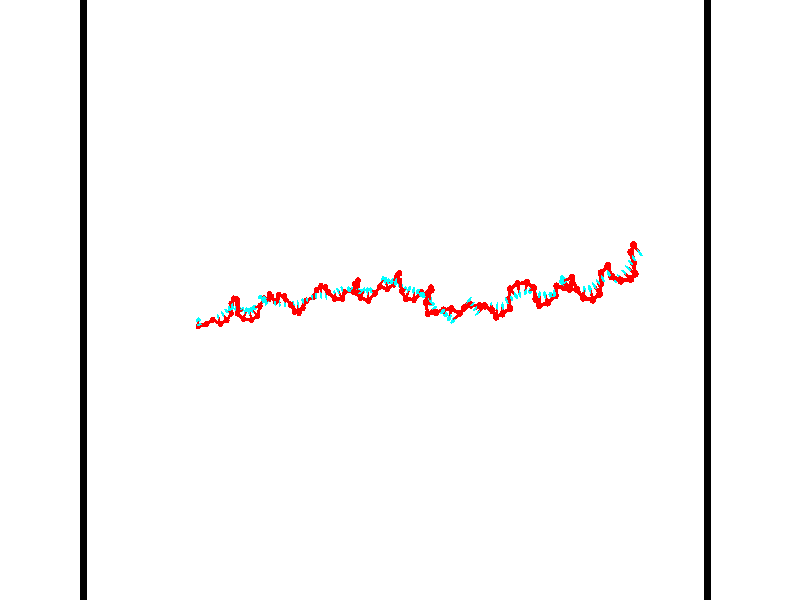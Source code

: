 // switches for output
#declare DRAW_BASES = 1; // possible values are 0, 1; only relevant for DNA ribbons
#declare DRAW_BASES_TYPE = 3; // possible values are 1, 2, 3; only relevant for DNA ribbons
#declare DRAW_FOG = 0; // set to 1 to enable fog

#include "colors.inc"

#include "transforms.inc"
background { rgb <1, 1, 1>}

#default {
   normal{
       ripples 0.25
       frequency 0.20
       turbulence 0.2
       lambda 5
   }
	finish {
		phong 0.1
		phong_size 40.
	}
}

// original window dimensions: 1024x640


// camera settings

camera {
	sky <-0, 1, 0>
	up <-0, 1, 0>
	right 1.6 * <0.99995, 0, 0.00999983>
	location <54.4867, 55, 106.329>
	look_at <55, 55, 55.0001>
	direction <0.513302, 0, -51.3289>
	angle 67.0682
}


# declare cpy_camera_pos = <54.4867, 55, 106.329>;
# if (DRAW_FOG = 1)
fog {
	fog_type 2
	up vnormalize(cpy_camera_pos)
	color rgbt<1,1,1,0.3>
	distance 1e-5
	fog_alt 3e-3
	fog_offset 88
}
# end


// LIGHTS

# declare lum = 6;
global_settings {
	ambient_light rgb lum * <0.05, 0.05, 0.05>
	max_trace_level 15
}# declare cpy_direct_light_amount = 0.25;
light_source
{	1000 * <-0.98995, -1, 1.00995>,
	rgb lum * cpy_direct_light_amount
	parallel
}

light_source
{	1000 * <0.98995, 1, -1.00995>,
	rgb lum * cpy_direct_light_amount
	parallel
}

// strand 0

// nucleotide -1

// particle -1
sphere {
	<36.146683, 52.955925, 49.553757> 0.250000
	pigment { color rgbt <1,0,0,0> }
	no_shadow
}
cylinder {
	<36.236107, 53.233421, 49.827614>,  <36.289761, 53.399921, 49.991928>, 0.100000
	pigment { color rgbt <1,0,0,0> }
	no_shadow
}
cylinder {
	<36.236107, 53.233421, 49.827614>,  <36.146683, 52.955925, 49.553757>, 0.100000
	pigment { color rgbt <1,0,0,0> }
	no_shadow
}

// particle -1
sphere {
	<36.236107, 53.233421, 49.827614> 0.100000
	pigment { color rgbt <1,0,0,0> }
	no_shadow
}
sphere {
	0, 1
	scale<0.080000,0.200000,0.300000>
	matrix <0.324447, -0.715334, 0.618895,
		0.919105, 0.083770, -0.385005,
		0.223563, 0.693743, 0.684646,
		36.303177, 53.441544, 50.033009>
	pigment { color rgbt <0,1,1,0> }
	no_shadow
}
cylinder {
	<36.867664, 53.112358, 49.546715>,  <36.146683, 52.955925, 49.553757>, 0.130000
	pigment { color rgbt <1,0,0,0> }
	no_shadow
}

// nucleotide -1

// particle -1
sphere {
	<36.867664, 53.112358, 49.546715> 0.250000
	pigment { color rgbt <1,0,0,0> }
	no_shadow
}
cylinder {
	<36.610107, 53.100239, 49.852524>,  <36.455574, 53.092968, 50.036007>, 0.100000
	pigment { color rgbt <1,0,0,0> }
	no_shadow
}
cylinder {
	<36.610107, 53.100239, 49.852524>,  <36.867664, 53.112358, 49.546715>, 0.100000
	pigment { color rgbt <1,0,0,0> }
	no_shadow
}

// particle -1
sphere {
	<36.610107, 53.100239, 49.852524> 0.100000
	pigment { color rgbt <1,0,0,0> }
	no_shadow
}
sphere {
	0, 1
	scale<0.080000,0.200000,0.300000>
	matrix <0.248485, -0.953334, 0.171494,
		0.723644, 0.300394, 0.621371,
		-0.643890, -0.030301, 0.764518,
		36.416939, 53.091148, 50.081879>
	pigment { color rgbt <0,1,1,0> }
	no_shadow
}
cylinder {
	<37.379723, 53.446648, 49.117031>,  <36.867664, 53.112358, 49.546715>, 0.130000
	pigment { color rgbt <1,0,0,0> }
	no_shadow
}

// nucleotide -1

// particle -1
sphere {
	<37.379723, 53.446648, 49.117031> 0.250000
	pigment { color rgbt <1,0,0,0> }
	no_shadow
}
cylinder {
	<37.325947, 53.424583, 48.721275>,  <37.293682, 53.411346, 48.483822>, 0.100000
	pigment { color rgbt <1,0,0,0> }
	no_shadow
}
cylinder {
	<37.325947, 53.424583, 48.721275>,  <37.379723, 53.446648, 49.117031>, 0.100000
	pigment { color rgbt <1,0,0,0> }
	no_shadow
}

// particle -1
sphere {
	<37.325947, 53.424583, 48.721275> 0.100000
	pigment { color rgbt <1,0,0,0> }
	no_shadow
}
sphere {
	0, 1
	scale<0.080000,0.200000,0.300000>
	matrix <0.831580, 0.536701, -0.142921,
		0.538887, -0.841967, -0.026294,
		-0.134446, -0.055153, -0.989385,
		37.285614, 53.408035, 48.424461>
	pigment { color rgbt <0,1,1,0> }
	no_shadow
}
cylinder {
	<37.949635, 53.100273, 48.694016>,  <37.379723, 53.446648, 49.117031>, 0.130000
	pigment { color rgbt <1,0,0,0> }
	no_shadow
}

// nucleotide -1

// particle -1
sphere {
	<37.949635, 53.100273, 48.694016> 0.250000
	pigment { color rgbt <1,0,0,0> }
	no_shadow
}
cylinder {
	<37.787884, 53.421631, 48.519188>,  <37.690834, 53.614445, 48.414291>, 0.100000
	pigment { color rgbt <1,0,0,0> }
	no_shadow
}
cylinder {
	<37.787884, 53.421631, 48.519188>,  <37.949635, 53.100273, 48.694016>, 0.100000
	pigment { color rgbt <1,0,0,0> }
	no_shadow
}

// particle -1
sphere {
	<37.787884, 53.421631, 48.519188> 0.100000
	pigment { color rgbt <1,0,0,0> }
	no_shadow
}
sphere {
	0, 1
	scale<0.080000,0.200000,0.300000>
	matrix <0.893153, 0.449753, 0.000358,
		0.196862, -0.390228, -0.899426,
		-0.404380, 0.803395, -0.437073,
		37.666569, 53.662651, 48.388065>
	pigment { color rgbt <0,1,1,0> }
	no_shadow
}
cylinder {
	<38.389473, 53.365452, 48.016373>,  <37.949635, 53.100273, 48.694016>, 0.130000
	pigment { color rgbt <1,0,0,0> }
	no_shadow
}

// nucleotide -1

// particle -1
sphere {
	<38.389473, 53.365452, 48.016373> 0.250000
	pigment { color rgbt <1,0,0,0> }
	no_shadow
}
cylinder {
	<38.212070, 53.664795, 48.213657>,  <38.105629, 53.844402, 48.332027>, 0.100000
	pigment { color rgbt <1,0,0,0> }
	no_shadow
}
cylinder {
	<38.212070, 53.664795, 48.213657>,  <38.389473, 53.365452, 48.016373>, 0.100000
	pigment { color rgbt <1,0,0,0> }
	no_shadow
}

// particle -1
sphere {
	<38.212070, 53.664795, 48.213657> 0.100000
	pigment { color rgbt <1,0,0,0> }
	no_shadow
}
sphere {
	0, 1
	scale<0.080000,0.200000,0.300000>
	matrix <0.884255, 0.455160, 0.104512,
		-0.146280, 0.482481, -0.863606,
		-0.443503, 0.748360, 0.493216,
		38.079018, 53.889301, 48.361622>
	pigment { color rgbt <0,1,1,0> }
	no_shadow
}
cylinder {
	<38.743534, 53.912968, 47.750923>,  <38.389473, 53.365452, 48.016373>, 0.130000
	pigment { color rgbt <1,0,0,0> }
	no_shadow
}

// nucleotide -1

// particle -1
sphere {
	<38.743534, 53.912968, 47.750923> 0.250000
	pigment { color rgbt <1,0,0,0> }
	no_shadow
}
cylinder {
	<38.584911, 54.025562, 48.100441>,  <38.489738, 54.093121, 48.310150>, 0.100000
	pigment { color rgbt <1,0,0,0> }
	no_shadow
}
cylinder {
	<38.584911, 54.025562, 48.100441>,  <38.743534, 53.912968, 47.750923>, 0.100000
	pigment { color rgbt <1,0,0,0> }
	no_shadow
}

// particle -1
sphere {
	<38.584911, 54.025562, 48.100441> 0.100000
	pigment { color rgbt <1,0,0,0> }
	no_shadow
}
sphere {
	0, 1
	scale<0.080000,0.200000,0.300000>
	matrix <0.759925, 0.634662, 0.140423,
		-0.515033, 0.719700, -0.465588,
		-0.396554, 0.281489, 0.873790,
		38.465946, 54.110008, 48.362579>
	pigment { color rgbt <0,1,1,0> }
	no_shadow
}
cylinder {
	<38.761883, 54.713024, 47.862736>,  <38.743534, 53.912968, 47.750923>, 0.130000
	pigment { color rgbt <1,0,0,0> }
	no_shadow
}

// nucleotide -1

// particle -1
sphere {
	<38.761883, 54.713024, 47.862736> 0.250000
	pigment { color rgbt <1,0,0,0> }
	no_shadow
}
cylinder {
	<38.750858, 54.493656, 48.197037>,  <38.744244, 54.362034, 48.397617>, 0.100000
	pigment { color rgbt <1,0,0,0> }
	no_shadow
}
cylinder {
	<38.750858, 54.493656, 48.197037>,  <38.761883, 54.713024, 47.862736>, 0.100000
	pigment { color rgbt <1,0,0,0> }
	no_shadow
}

// particle -1
sphere {
	<38.750858, 54.493656, 48.197037> 0.100000
	pigment { color rgbt <1,0,0,0> }
	no_shadow
}
sphere {
	0, 1
	scale<0.080000,0.200000,0.300000>
	matrix <0.889699, 0.367694, 0.270624,
		-0.455716, 0.751024, 0.477793,
		-0.027563, -0.548420, 0.835749,
		38.742588, 54.329132, 48.447762>
	pigment { color rgbt <0,1,1,0> }
	no_shadow
}
cylinder {
	<39.165596, 55.111660, 48.439129>,  <38.761883, 54.713024, 47.862736>, 0.130000
	pigment { color rgbt <1,0,0,0> }
	no_shadow
}

// nucleotide -1

// particle -1
sphere {
	<39.165596, 55.111660, 48.439129> 0.250000
	pigment { color rgbt <1,0,0,0> }
	no_shadow
}
cylinder {
	<39.132488, 54.737198, 48.575817>,  <39.112625, 54.512520, 48.657829>, 0.100000
	pigment { color rgbt <1,0,0,0> }
	no_shadow
}
cylinder {
	<39.132488, 54.737198, 48.575817>,  <39.165596, 55.111660, 48.439129>, 0.100000
	pigment { color rgbt <1,0,0,0> }
	no_shadow
}

// particle -1
sphere {
	<39.132488, 54.737198, 48.575817> 0.100000
	pigment { color rgbt <1,0,0,0> }
	no_shadow
}
sphere {
	0, 1
	scale<0.080000,0.200000,0.300000>
	matrix <0.913827, 0.065502, 0.400786,
		-0.397579, 0.345443, 0.850059,
		-0.082768, -0.936151, 0.341717,
		39.107658, 54.456352, 48.678333>
	pigment { color rgbt <0,1,1,0> }
	no_shadow
}
cylinder {
	<39.622044, 55.041851, 48.954453>,  <39.165596, 55.111660, 48.439129>, 0.130000
	pigment { color rgbt <1,0,0,0> }
	no_shadow
}

// nucleotide -1

// particle -1
sphere {
	<39.622044, 55.041851, 48.954453> 0.250000
	pigment { color rgbt <1,0,0,0> }
	no_shadow
}
cylinder {
	<39.547421, 54.652092, 48.904266>,  <39.502647, 54.418236, 48.874153>, 0.100000
	pigment { color rgbt <1,0,0,0> }
	no_shadow
}
cylinder {
	<39.547421, 54.652092, 48.904266>,  <39.622044, 55.041851, 48.954453>, 0.100000
	pigment { color rgbt <1,0,0,0> }
	no_shadow
}

// particle -1
sphere {
	<39.547421, 54.652092, 48.904266> 0.100000
	pigment { color rgbt <1,0,0,0> }
	no_shadow
}
sphere {
	0, 1
	scale<0.080000,0.200000,0.300000>
	matrix <0.865243, -0.223446, 0.448806,
		-0.465351, -0.024831, 0.884778,
		-0.186556, -0.974400, -0.125466,
		39.491455, 54.359772, 48.866627>
	pigment { color rgbt <0,1,1,0> }
	no_shadow
}
cylinder {
	<39.833271, 54.701126, 49.563053>,  <39.622044, 55.041851, 48.954453>, 0.130000
	pigment { color rgbt <1,0,0,0> }
	no_shadow
}

// nucleotide -1

// particle -1
sphere {
	<39.833271, 54.701126, 49.563053> 0.250000
	pigment { color rgbt <1,0,0,0> }
	no_shadow
}
cylinder {
	<39.855442, 54.452038, 49.250862>,  <39.868744, 54.302586, 49.063549>, 0.100000
	pigment { color rgbt <1,0,0,0> }
	no_shadow
}
cylinder {
	<39.855442, 54.452038, 49.250862>,  <39.833271, 54.701126, 49.563053>, 0.100000
	pigment { color rgbt <1,0,0,0> }
	no_shadow
}

// particle -1
sphere {
	<39.855442, 54.452038, 49.250862> 0.100000
	pigment { color rgbt <1,0,0,0> }
	no_shadow
}
sphere {
	0, 1
	scale<0.080000,0.200000,0.300000>
	matrix <0.869131, -0.354670, 0.344704,
		-0.491466, -0.697444, 0.521568,
		0.055427, -0.622721, -0.780478,
		39.872070, 54.265221, 49.016720>
	pigment { color rgbt <0,1,1,0> }
	no_shadow
}
cylinder {
	<39.857933, 53.956120, 49.819881>,  <39.833271, 54.701126, 49.563053>, 0.130000
	pigment { color rgbt <1,0,0,0> }
	no_shadow
}

// nucleotide -1

// particle -1
sphere {
	<39.857933, 53.956120, 49.819881> 0.250000
	pigment { color rgbt <1,0,0,0> }
	no_shadow
}
cylinder {
	<40.046085, 54.129772, 49.512566>,  <40.158978, 54.233963, 49.328175>, 0.100000
	pigment { color rgbt <1,0,0,0> }
	no_shadow
}
cylinder {
	<40.046085, 54.129772, 49.512566>,  <39.857933, 53.956120, 49.819881>, 0.100000
	pigment { color rgbt <1,0,0,0> }
	no_shadow
}

// particle -1
sphere {
	<40.046085, 54.129772, 49.512566> 0.100000
	pigment { color rgbt <1,0,0,0> }
	no_shadow
}
sphere {
	0, 1
	scale<0.080000,0.200000,0.300000>
	matrix <0.881874, -0.263095, 0.391255,
		-0.032277, -0.861574, -0.506605,
		0.470380, 0.434133, -0.768291,
		40.187199, 54.260014, 49.282078>
	pigment { color rgbt <0,1,1,0> }
	no_shadow
}
cylinder {
	<40.391758, 53.499714, 49.649445>,  <39.857933, 53.956120, 49.819881>, 0.130000
	pigment { color rgbt <1,0,0,0> }
	no_shadow
}

// nucleotide -1

// particle -1
sphere {
	<40.391758, 53.499714, 49.649445> 0.250000
	pigment { color rgbt <1,0,0,0> }
	no_shadow
}
cylinder {
	<40.496719, 53.866848, 49.530304>,  <40.559696, 54.087128, 49.458820>, 0.100000
	pigment { color rgbt <1,0,0,0> }
	no_shadow
}
cylinder {
	<40.496719, 53.866848, 49.530304>,  <40.391758, 53.499714, 49.649445>, 0.100000
	pigment { color rgbt <1,0,0,0> }
	no_shadow
}

// particle -1
sphere {
	<40.496719, 53.866848, 49.530304> 0.100000
	pigment { color rgbt <1,0,0,0> }
	no_shadow
}
sphere {
	0, 1
	scale<0.080000,0.200000,0.300000>
	matrix <0.872517, -0.093847, 0.479486,
		0.412138, -0.385701, -0.825455,
		0.262404, 0.917838, -0.297853,
		40.575439, 54.142200, 49.440948>
	pigment { color rgbt <0,1,1,0> }
	no_shadow
}
cylinder {
	<41.129688, 53.422840, 49.554562>,  <40.391758, 53.499714, 49.649445>, 0.130000
	pigment { color rgbt <1,0,0,0> }
	no_shadow
}

// nucleotide -1

// particle -1
sphere {
	<41.129688, 53.422840, 49.554562> 0.250000
	pigment { color rgbt <1,0,0,0> }
	no_shadow
}
cylinder {
	<41.039459, 53.806934, 49.620358>,  <40.985321, 54.037392, 49.659836>, 0.100000
	pigment { color rgbt <1,0,0,0> }
	no_shadow
}
cylinder {
	<41.039459, 53.806934, 49.620358>,  <41.129688, 53.422840, 49.554562>, 0.100000
	pigment { color rgbt <1,0,0,0> }
	no_shadow
}

// particle -1
sphere {
	<41.039459, 53.806934, 49.620358> 0.100000
	pigment { color rgbt <1,0,0,0> }
	no_shadow
}
sphere {
	0, 1
	scale<0.080000,0.200000,0.300000>
	matrix <0.822526, 0.097233, 0.560355,
		0.522080, 0.261703, -0.811754,
		-0.225576, 0.960238, 0.164494,
		40.971786, 54.095005, 49.669704>
	pigment { color rgbt <0,1,1,0> }
	no_shadow
}
cylinder {
	<41.720764, 53.758415, 49.722889>,  <41.129688, 53.422840, 49.554562>, 0.130000
	pigment { color rgbt <1,0,0,0> }
	no_shadow
}

// nucleotide -1

// particle -1
sphere {
	<41.720764, 53.758415, 49.722889> 0.250000
	pigment { color rgbt <1,0,0,0> }
	no_shadow
}
cylinder {
	<41.457775, 54.031010, 49.851460>,  <41.299984, 54.194565, 49.928600>, 0.100000
	pigment { color rgbt <1,0,0,0> }
	no_shadow
}
cylinder {
	<41.457775, 54.031010, 49.851460>,  <41.720764, 53.758415, 49.722889>, 0.100000
	pigment { color rgbt <1,0,0,0> }
	no_shadow
}

// particle -1
sphere {
	<41.457775, 54.031010, 49.851460> 0.100000
	pigment { color rgbt <1,0,0,0> }
	no_shadow
}
sphere {
	0, 1
	scale<0.080000,0.200000,0.300000>
	matrix <0.705476, 0.406933, 0.580267,
		0.264643, 0.608266, -0.748316,
		-0.657471, 0.681482, 0.321425,
		41.260532, 54.235455, 49.947887>
	pigment { color rgbt <0,1,1,0> }
	no_shadow
}
cylinder {
	<41.922215, 54.538929, 49.599876>,  <41.720764, 53.758415, 49.722889>, 0.130000
	pigment { color rgbt <1,0,0,0> }
	no_shadow
}

// nucleotide -1

// particle -1
sphere {
	<41.922215, 54.538929, 49.599876> 0.250000
	pigment { color rgbt <1,0,0,0> }
	no_shadow
}
cylinder {
	<41.691475, 54.466751, 49.918545>,  <41.553032, 54.423443, 50.109745>, 0.100000
	pigment { color rgbt <1,0,0,0> }
	no_shadow
}
cylinder {
	<41.691475, 54.466751, 49.918545>,  <41.922215, 54.538929, 49.599876>, 0.100000
	pigment { color rgbt <1,0,0,0> }
	no_shadow
}

// particle -1
sphere {
	<41.691475, 54.466751, 49.918545> 0.100000
	pigment { color rgbt <1,0,0,0> }
	no_shadow
}
sphere {
	0, 1
	scale<0.080000,0.200000,0.300000>
	matrix <0.744366, 0.285521, 0.603652,
		-0.336394, 0.941231, -0.030384,
		-0.576852, -0.180448, 0.796668,
		41.518421, 54.412617, 50.157547>
	pigment { color rgbt <0,1,1,0> }
	no_shadow
}
cylinder {
	<42.325851, 55.124756, 49.733044>,  <41.922215, 54.538929, 49.599876>, 0.130000
	pigment { color rgbt <1,0,0,0> }
	no_shadow
}

// nucleotide -1

// particle -1
sphere {
	<42.325851, 55.124756, 49.733044> 0.250000
	pigment { color rgbt <1,0,0,0> }
	no_shadow
}
cylinder {
	<42.188911, 55.182957, 50.104340>,  <42.106747, 55.217876, 50.327118>, 0.100000
	pigment { color rgbt <1,0,0,0> }
	no_shadow
}
cylinder {
	<42.188911, 55.182957, 50.104340>,  <42.325851, 55.124756, 49.733044>, 0.100000
	pigment { color rgbt <1,0,0,0> }
	no_shadow
}

// particle -1
sphere {
	<42.188911, 55.182957, 50.104340> 0.100000
	pigment { color rgbt <1,0,0,0> }
	no_shadow
}
sphere {
	0, 1
	scale<0.080000,0.200000,0.300000>
	matrix <0.810914, -0.453239, 0.370125,
		0.474569, 0.879433, 0.037172,
		-0.342348, 0.145507, 0.928238,
		42.086208, 55.226608, 50.382812>
	pigment { color rgbt <0,1,1,0> }
	no_shadow
}
cylinder {
	<42.833237, 55.070934, 49.990570>,  <42.325851, 55.124756, 49.733044>, 0.130000
	pigment { color rgbt <1,0,0,0> }
	no_shadow
}

// nucleotide -1

// particle -1
sphere {
	<42.833237, 55.070934, 49.990570> 0.250000
	pigment { color rgbt <1,0,0,0> }
	no_shadow
}
cylinder {
	<42.613575, 55.086124, 50.324512>,  <42.481777, 55.095238, 50.524879>, 0.100000
	pigment { color rgbt <1,0,0,0> }
	no_shadow
}
cylinder {
	<42.613575, 55.086124, 50.324512>,  <42.833237, 55.070934, 49.990570>, 0.100000
	pigment { color rgbt <1,0,0,0> }
	no_shadow
}

// particle -1
sphere {
	<42.613575, 55.086124, 50.324512> 0.100000
	pigment { color rgbt <1,0,0,0> }
	no_shadow
}
sphere {
	0, 1
	scale<0.080000,0.200000,0.300000>
	matrix <0.770201, -0.364738, 0.523217,
		0.324375, 0.930335, 0.171046,
		-0.549155, 0.037979, 0.834857,
		42.448830, 55.097519, 50.574970>
	pigment { color rgbt <0,1,1,0> }
	no_shadow
}
cylinder {
	<43.207741, 55.258606, 50.538597>,  <42.833237, 55.070934, 49.990570>, 0.130000
	pigment { color rgbt <1,0,0,0> }
	no_shadow
}

// nucleotide -1

// particle -1
sphere {
	<43.207741, 55.258606, 50.538597> 0.250000
	pigment { color rgbt <1,0,0,0> }
	no_shadow
}
cylinder {
	<42.894024, 55.102348, 50.731377>,  <42.705791, 55.008595, 50.847046>, 0.100000
	pigment { color rgbt <1,0,0,0> }
	no_shadow
}
cylinder {
	<42.894024, 55.102348, 50.731377>,  <43.207741, 55.258606, 50.538597>, 0.100000
	pigment { color rgbt <1,0,0,0> }
	no_shadow
}

// particle -1
sphere {
	<42.894024, 55.102348, 50.731377> 0.100000
	pigment { color rgbt <1,0,0,0> }
	no_shadow
}
sphere {
	0, 1
	scale<0.080000,0.200000,0.300000>
	matrix <0.619877, -0.461967, 0.634302,
		-0.025140, 0.796232, 0.604469,
		-0.784296, -0.390642, 0.481952,
		42.658733, 54.985157, 50.875961>
	pigment { color rgbt <0,1,1,0> }
	no_shadow
}
cylinder {
	<43.164268, 55.442539, 51.238060>,  <43.207741, 55.258606, 50.538597>, 0.130000
	pigment { color rgbt <1,0,0,0> }
	no_shadow
}

// nucleotide -1

// particle -1
sphere {
	<43.164268, 55.442539, 51.238060> 0.250000
	pigment { color rgbt <1,0,0,0> }
	no_shadow
}
cylinder {
	<42.995201, 55.085701, 51.174164>,  <42.893761, 54.871597, 51.135826>, 0.100000
	pigment { color rgbt <1,0,0,0> }
	no_shadow
}
cylinder {
	<42.995201, 55.085701, 51.174164>,  <43.164268, 55.442539, 51.238060>, 0.100000
	pigment { color rgbt <1,0,0,0> }
	no_shadow
}

// particle -1
sphere {
	<42.995201, 55.085701, 51.174164> 0.100000
	pigment { color rgbt <1,0,0,0> }
	no_shadow
}
sphere {
	0, 1
	scale<0.080000,0.200000,0.300000>
	matrix <0.794106, -0.449488, 0.409091,
		-0.436750, 0.046059, 0.898403,
		-0.422664, -0.892098, -0.159738,
		42.868401, 54.818073, 51.126244>
	pigment { color rgbt <0,1,1,0> }
	no_shadow
}
cylinder {
	<43.661449, 54.860916, 51.150188>,  <43.164268, 55.442539, 51.238060>, 0.130000
	pigment { color rgbt <1,0,0,0> }
	no_shadow
}

// nucleotide -1

// particle -1
sphere {
	<43.661449, 54.860916, 51.150188> 0.250000
	pigment { color rgbt <1,0,0,0> }
	no_shadow
}
cylinder {
	<43.727211, 54.783169, 51.537010>,  <43.766666, 54.736519, 51.769104>, 0.100000
	pigment { color rgbt <1,0,0,0> }
	no_shadow
}
cylinder {
	<43.727211, 54.783169, 51.537010>,  <43.661449, 54.860916, 51.150188>, 0.100000
	pigment { color rgbt <1,0,0,0> }
	no_shadow
}

// particle -1
sphere {
	<43.727211, 54.783169, 51.537010> 0.100000
	pigment { color rgbt <1,0,0,0> }
	no_shadow
}
sphere {
	0, 1
	scale<0.080000,0.200000,0.300000>
	matrix <0.985398, 0.076396, -0.152164,
		-0.044303, 0.977949, 0.204091,
		0.164401, -0.194370, 0.967054,
		43.776531, 54.724857, 51.827126>
	pigment { color rgbt <0,1,1,0> }
	no_shadow
}
cylinder {
	<44.048439, 55.381222, 51.580555>,  <43.661449, 54.860916, 51.150188>, 0.130000
	pigment { color rgbt <1,0,0,0> }
	no_shadow
}

// nucleotide -1

// particle -1
sphere {
	<44.048439, 55.381222, 51.580555> 0.250000
	pigment { color rgbt <1,0,0,0> }
	no_shadow
}
cylinder {
	<44.111767, 54.997868, 51.675583>,  <44.149761, 54.767857, 51.732597>, 0.100000
	pigment { color rgbt <1,0,0,0> }
	no_shadow
}
cylinder {
	<44.111767, 54.997868, 51.675583>,  <44.048439, 55.381222, 51.580555>, 0.100000
	pigment { color rgbt <1,0,0,0> }
	no_shadow
}

// particle -1
sphere {
	<44.111767, 54.997868, 51.675583> 0.100000
	pigment { color rgbt <1,0,0,0> }
	no_shadow
}
sphere {
	0, 1
	scale<0.080000,0.200000,0.300000>
	matrix <0.982707, 0.129536, -0.132312,
		0.096033, 0.254405, 0.962318,
		0.158316, -0.958383, 0.237566,
		44.159260, 54.710354, 51.746853>
	pigment { color rgbt <0,1,1,0> }
	no_shadow
}
cylinder {
	<44.665524, 55.256927, 52.100124>,  <44.048439, 55.381222, 51.580555>, 0.130000
	pigment { color rgbt <1,0,0,0> }
	no_shadow
}

// nucleotide -1

// particle -1
sphere {
	<44.665524, 55.256927, 52.100124> 0.250000
	pigment { color rgbt <1,0,0,0> }
	no_shadow
}
cylinder {
	<44.640358, 54.935257, 51.863705>,  <44.625259, 54.742256, 51.721851>, 0.100000
	pigment { color rgbt <1,0,0,0> }
	no_shadow
}
cylinder {
	<44.640358, 54.935257, 51.863705>,  <44.665524, 55.256927, 52.100124>, 0.100000
	pigment { color rgbt <1,0,0,0> }
	no_shadow
}

// particle -1
sphere {
	<44.640358, 54.935257, 51.863705> 0.100000
	pigment { color rgbt <1,0,0,0> }
	no_shadow
}
sphere {
	0, 1
	scale<0.080000,0.200000,0.300000>
	matrix <0.965407, 0.101115, -0.240343,
		0.253042, -0.585725, 0.769997,
		-0.062917, -0.804178, -0.591050,
		44.621483, 54.694004, 51.686390>
	pigment { color rgbt <0,1,1,0> }
	no_shadow
}
cylinder {
	<45.234806, 54.641922, 52.287224>,  <44.665524, 55.256927, 52.100124>, 0.130000
	pigment { color rgbt <1,0,0,0> }
	no_shadow
}

// nucleotide -1

// particle -1
sphere {
	<45.234806, 54.641922, 52.287224> 0.250000
	pigment { color rgbt <1,0,0,0> }
	no_shadow
}
cylinder {
	<45.097973, 54.669060, 51.912338>,  <45.015873, 54.685341, 51.687405>, 0.100000
	pigment { color rgbt <1,0,0,0> }
	no_shadow
}
cylinder {
	<45.097973, 54.669060, 51.912338>,  <45.234806, 54.641922, 52.287224>, 0.100000
	pigment { color rgbt <1,0,0,0> }
	no_shadow
}

// particle -1
sphere {
	<45.097973, 54.669060, 51.912338> 0.100000
	pigment { color rgbt <1,0,0,0> }
	no_shadow
}
sphere {
	0, 1
	scale<0.080000,0.200000,0.300000>
	matrix <0.937586, 0.091029, -0.335629,
		0.062543, -0.993535, -0.094751,
		-0.342084, 0.067846, -0.937217,
		44.995346, 54.689415, 51.631172>
	pigment { color rgbt <0,1,1,0> }
	no_shadow
}
cylinder {
	<45.545723, 54.132610, 51.853058>,  <45.234806, 54.641922, 52.287224>, 0.130000
	pigment { color rgbt <1,0,0,0> }
	no_shadow
}

// nucleotide -1

// particle -1
sphere {
	<45.545723, 54.132610, 51.853058> 0.250000
	pigment { color rgbt <1,0,0,0> }
	no_shadow
}
cylinder {
	<45.442280, 54.459324, 51.646763>,  <45.380215, 54.655354, 51.522987>, 0.100000
	pigment { color rgbt <1,0,0,0> }
	no_shadow
}
cylinder {
	<45.442280, 54.459324, 51.646763>,  <45.545723, 54.132610, 51.853058>, 0.100000
	pigment { color rgbt <1,0,0,0> }
	no_shadow
}

// particle -1
sphere {
	<45.442280, 54.459324, 51.646763> 0.100000
	pigment { color rgbt <1,0,0,0> }
	no_shadow
}
sphere {
	0, 1
	scale<0.080000,0.200000,0.300000>
	matrix <0.887541, -0.009841, -0.460623,
		-0.381305, -0.576859, -0.722385,
		-0.258606, 0.816784, -0.515739,
		45.364697, 54.704361, 51.492043>
	pigment { color rgbt <0,1,1,0> }
	no_shadow
}
cylinder {
	<45.807190, 54.024651, 51.117542>,  <45.545723, 54.132610, 51.853058>, 0.130000
	pigment { color rgbt <1,0,0,0> }
	no_shadow
}

// nucleotide -1

// particle -1
sphere {
	<45.807190, 54.024651, 51.117542> 0.250000
	pigment { color rgbt <1,0,0,0> }
	no_shadow
}
cylinder {
	<45.778141, 54.404987, 51.237961>,  <45.760712, 54.633190, 51.310211>, 0.100000
	pigment { color rgbt <1,0,0,0> }
	no_shadow
}
cylinder {
	<45.778141, 54.404987, 51.237961>,  <45.807190, 54.024651, 51.117542>, 0.100000
	pigment { color rgbt <1,0,0,0> }
	no_shadow
}

// particle -1
sphere {
	<45.778141, 54.404987, 51.237961> 0.100000
	pigment { color rgbt <1,0,0,0> }
	no_shadow
}
sphere {
	0, 1
	scale<0.080000,0.200000,0.300000>
	matrix <0.881815, 0.202235, -0.426032,
		-0.465971, 0.234533, -0.853150,
		-0.072619, 0.950839, 0.301050,
		45.756355, 54.690239, 51.328278>
	pigment { color rgbt <0,1,1,0> }
	no_shadow
}
cylinder {
	<46.099609, 54.371090, 50.639847>,  <45.807190, 54.024651, 51.117542>, 0.130000
	pigment { color rgbt <1,0,0,0> }
	no_shadow
}

// nucleotide -1

// particle -1
sphere {
	<46.099609, 54.371090, 50.639847> 0.250000
	pigment { color rgbt <1,0,0,0> }
	no_shadow
}
cylinder {
	<46.129349, 54.676815, 50.896069>,  <46.147194, 54.860249, 51.049801>, 0.100000
	pigment { color rgbt <1,0,0,0> }
	no_shadow
}
cylinder {
	<46.129349, 54.676815, 50.896069>,  <46.099609, 54.371090, 50.639847>, 0.100000
	pigment { color rgbt <1,0,0,0> }
	no_shadow
}

// particle -1
sphere {
	<46.129349, 54.676815, 50.896069> 0.100000
	pigment { color rgbt <1,0,0,0> }
	no_shadow
}
sphere {
	0, 1
	scale<0.080000,0.200000,0.300000>
	matrix <0.798625, 0.339038, -0.497243,
		-0.597218, 0.548531, -0.585187,
		0.074353, 0.764308, 0.640551,
		46.151653, 54.906109, 51.088234>
	pigment { color rgbt <0,1,1,0> }
	no_shadow
}
cylinder {
	<46.357437, 54.948662, 50.173538>,  <46.099609, 54.371090, 50.639847>, 0.130000
	pigment { color rgbt <1,0,0,0> }
	no_shadow
}

// nucleotide -1

// particle -1
sphere {
	<46.357437, 54.948662, 50.173538> 0.250000
	pigment { color rgbt <1,0,0,0> }
	no_shadow
}
cylinder {
	<46.457066, 54.979134, 50.559731>,  <46.516842, 54.997417, 50.791447>, 0.100000
	pigment { color rgbt <1,0,0,0> }
	no_shadow
}
cylinder {
	<46.457066, 54.979134, 50.559731>,  <46.357437, 54.948662, 50.173538>, 0.100000
	pigment { color rgbt <1,0,0,0> }
	no_shadow
}

// particle -1
sphere {
	<46.457066, 54.979134, 50.559731> 0.100000
	pigment { color rgbt <1,0,0,0> }
	no_shadow
}
sphere {
	0, 1
	scale<0.080000,0.200000,0.300000>
	matrix <0.897214, 0.357204, -0.259640,
		-0.364655, 0.930914, 0.020614,
		0.249066, 0.076184, 0.965485,
		46.531784, 55.001987, 50.849377>
	pigment { color rgbt <0,1,1,0> }
	no_shadow
}
cylinder {
	<46.978107, 55.213795, 50.138668>,  <46.357437, 54.948662, 50.173538>, 0.130000
	pigment { color rgbt <1,0,0,0> }
	no_shadow
}

// nucleotide -1

// particle -1
sphere {
	<46.978107, 55.213795, 50.138668> 0.250000
	pigment { color rgbt <1,0,0,0> }
	no_shadow
}
cylinder {
	<46.980011, 55.207287, 50.538612>,  <46.981152, 55.203381, 50.778580>, 0.100000
	pigment { color rgbt <1,0,0,0> }
	no_shadow
}
cylinder {
	<46.980011, 55.207287, 50.538612>,  <46.978107, 55.213795, 50.138668>, 0.100000
	pigment { color rgbt <1,0,0,0> }
	no_shadow
}

// particle -1
sphere {
	<46.980011, 55.207287, 50.538612> 0.100000
	pigment { color rgbt <1,0,0,0> }
	no_shadow
}
sphere {
	0, 1
	scale<0.080000,0.200000,0.300000>
	matrix <0.961674, 0.274195, -0.000115,
		-0.274154, 0.961537, 0.016945,
		0.004757, -0.016264, 0.999856,
		46.981438, 55.202404, 50.838570>
	pigment { color rgbt <0,1,1,0> }
	no_shadow
}
cylinder {
	<47.321423, 55.741863, 50.367558>,  <46.978107, 55.213795, 50.138668>, 0.130000
	pigment { color rgbt <1,0,0,0> }
	no_shadow
}

// nucleotide -1

// particle -1
sphere {
	<47.321423, 55.741863, 50.367558> 0.250000
	pigment { color rgbt <1,0,0,0> }
	no_shadow
}
cylinder {
	<47.343185, 55.487476, 50.675476>,  <47.356243, 55.334846, 50.860229>, 0.100000
	pigment { color rgbt <1,0,0,0> }
	no_shadow
}
cylinder {
	<47.343185, 55.487476, 50.675476>,  <47.321423, 55.741863, 50.367558>, 0.100000
	pigment { color rgbt <1,0,0,0> }
	no_shadow
}

// particle -1
sphere {
	<47.343185, 55.487476, 50.675476> 0.100000
	pigment { color rgbt <1,0,0,0> }
	no_shadow
}
sphere {
	0, 1
	scale<0.080000,0.200000,0.300000>
	matrix <0.978479, 0.187636, 0.085860,
		-0.199046, 0.748561, 0.632485,
		0.054405, -0.635964, 0.769799,
		47.359509, 55.296688, 50.906414>
	pigment { color rgbt <0,1,1,0> }
	no_shadow
}
cylinder {
	<47.795399, 56.059685, 50.896957>,  <47.321423, 55.741863, 50.367558>, 0.130000
	pigment { color rgbt <1,0,0,0> }
	no_shadow
}

// nucleotide -1

// particle -1
sphere {
	<47.795399, 56.059685, 50.896957> 0.250000
	pigment { color rgbt <1,0,0,0> }
	no_shadow
}
cylinder {
	<47.812733, 55.667976, 50.976097>,  <47.823132, 55.432949, 51.023582>, 0.100000
	pigment { color rgbt <1,0,0,0> }
	no_shadow
}
cylinder {
	<47.812733, 55.667976, 50.976097>,  <47.795399, 56.059685, 50.896957>, 0.100000
	pigment { color rgbt <1,0,0,0> }
	no_shadow
}

// particle -1
sphere {
	<47.812733, 55.667976, 50.976097> 0.100000
	pigment { color rgbt <1,0,0,0> }
	no_shadow
}
sphere {
	0, 1
	scale<0.080000,0.200000,0.300000>
	matrix <0.969284, 0.089198, 0.229198,
		-0.242096, 0.181841, 0.953060,
		0.043333, -0.979274, 0.197850,
		47.825733, 55.374195, 51.035454>
	pigment { color rgbt <0,1,1,0> }
	no_shadow
}
cylinder {
	<48.251652, 55.949066, 51.404572>,  <47.795399, 56.059685, 50.896957>, 0.130000
	pigment { color rgbt <1,0,0,0> }
	no_shadow
}

// nucleotide -1

// particle -1
sphere {
	<48.251652, 55.949066, 51.404572> 0.250000
	pigment { color rgbt <1,0,0,0> }
	no_shadow
}
cylinder {
	<48.276501, 55.581120, 51.249657>,  <48.291412, 55.360352, 51.156708>, 0.100000
	pigment { color rgbt <1,0,0,0> }
	no_shadow
}
cylinder {
	<48.276501, 55.581120, 51.249657>,  <48.251652, 55.949066, 51.404572>, 0.100000
	pigment { color rgbt <1,0,0,0> }
	no_shadow
}

// particle -1
sphere {
	<48.276501, 55.581120, 51.249657> 0.100000
	pigment { color rgbt <1,0,0,0> }
	no_shadow
}
sphere {
	0, 1
	scale<0.080000,0.200000,0.300000>
	matrix <0.997389, 0.042901, 0.058094,
		-0.036823, -0.389889, 0.920125,
		0.062125, -0.919862, -0.387291,
		48.295139, 55.305161, 51.133469>
	pigment { color rgbt <0,1,1,0> }
	no_shadow
}
cylinder {
	<48.585251, 55.572052, 51.818172>,  <48.251652, 55.949066, 51.404572>, 0.130000
	pigment { color rgbt <1,0,0,0> }
	no_shadow
}

// nucleotide -1

// particle -1
sphere {
	<48.585251, 55.572052, 51.818172> 0.250000
	pigment { color rgbt <1,0,0,0> }
	no_shadow
}
cylinder {
	<48.650608, 55.490143, 51.432144>,  <48.689823, 55.440998, 51.200527>, 0.100000
	pigment { color rgbt <1,0,0,0> }
	no_shadow
}
cylinder {
	<48.650608, 55.490143, 51.432144>,  <48.585251, 55.572052, 51.818172>, 0.100000
	pigment { color rgbt <1,0,0,0> }
	no_shadow
}

// particle -1
sphere {
	<48.650608, 55.490143, 51.432144> 0.100000
	pigment { color rgbt <1,0,0,0> }
	no_shadow
}
sphere {
	0, 1
	scale<0.080000,0.200000,0.300000>
	matrix <0.956789, 0.271391, 0.104404,
		0.240534, -0.940433, 0.240269,
		0.163392, -0.204775, -0.965075,
		48.699627, 55.428711, 51.142620>
	pigment { color rgbt <0,1,1,0> }
	no_shadow
}
cylinder {
	<49.128597, 55.084393, 51.732906>,  <48.585251, 55.572052, 51.818172>, 0.130000
	pigment { color rgbt <1,0,0,0> }
	no_shadow
}

// nucleotide -1

// particle -1
sphere {
	<49.128597, 55.084393, 51.732906> 0.250000
	pigment { color rgbt <1,0,0,0> }
	no_shadow
}
cylinder {
	<49.096653, 55.333366, 51.421471>,  <49.077488, 55.482750, 51.234608>, 0.100000
	pigment { color rgbt <1,0,0,0> }
	no_shadow
}
cylinder {
	<49.096653, 55.333366, 51.421471>,  <49.128597, 55.084393, 51.732906>, 0.100000
	pigment { color rgbt <1,0,0,0> }
	no_shadow
}

// particle -1
sphere {
	<49.096653, 55.333366, 51.421471> 0.100000
	pigment { color rgbt <1,0,0,0> }
	no_shadow
}
sphere {
	0, 1
	scale<0.080000,0.200000,0.300000>
	matrix <0.910641, 0.363229, 0.196974,
		0.405409, -0.693285, -0.595818,
		-0.079859, 0.622431, -0.778590,
		49.072697, 55.520096, 51.187893>
	pigment { color rgbt <0,1,1,0> }
	no_shadow
}
cylinder {
	<49.783356, 55.089848, 51.368607>,  <49.128597, 55.084393, 51.732906>, 0.130000
	pigment { color rgbt <1,0,0,0> }
	no_shadow
}

// nucleotide -1

// particle -1
sphere {
	<49.783356, 55.089848, 51.368607> 0.250000
	pigment { color rgbt <1,0,0,0> }
	no_shadow
}
cylinder {
	<49.579441, 55.433945, 51.372467>,  <49.457092, 55.640404, 51.374783>, 0.100000
	pigment { color rgbt <1,0,0,0> }
	no_shadow
}
cylinder {
	<49.579441, 55.433945, 51.372467>,  <49.783356, 55.089848, 51.368607>, 0.100000
	pigment { color rgbt <1,0,0,0> }
	no_shadow
}

// particle -1
sphere {
	<49.579441, 55.433945, 51.372467> 0.100000
	pigment { color rgbt <1,0,0,0> }
	no_shadow
}
sphere {
	0, 1
	scale<0.080000,0.200000,0.300000>
	matrix <0.800952, 0.470493, 0.370287,
		0.313996, 0.196498, -0.928867,
		-0.509787, 0.860247, 0.009653,
		49.426506, 55.692020, 51.375362>
	pigment { color rgbt <0,1,1,0> }
	no_shadow
}
cylinder {
	<49.944164, 55.629971, 50.837955>,  <49.783356, 55.089848, 51.368607>, 0.130000
	pigment { color rgbt <1,0,0,0> }
	no_shadow
}

// nucleotide -1

// particle -1
sphere {
	<49.944164, 55.629971, 50.837955> 0.250000
	pigment { color rgbt <1,0,0,0> }
	no_shadow
}
cylinder {
	<49.837917, 55.755150, 51.202705>,  <49.774170, 55.830257, 51.421555>, 0.100000
	pigment { color rgbt <1,0,0,0> }
	no_shadow
}
cylinder {
	<49.837917, 55.755150, 51.202705>,  <49.944164, 55.629971, 50.837955>, 0.100000
	pigment { color rgbt <1,0,0,0> }
	no_shadow
}

// particle -1
sphere {
	<49.837917, 55.755150, 51.202705> 0.100000
	pigment { color rgbt <1,0,0,0> }
	no_shadow
}
sphere {
	0, 1
	scale<0.080000,0.200000,0.300000>
	matrix <0.953390, 0.225722, 0.200244,
		-0.143165, 0.922559, -0.358312,
		-0.265616, 0.312943, 0.911874,
		49.758232, 55.849033, 51.476269>
	pigment { color rgbt <0,1,1,0> }
	no_shadow
}
cylinder {
	<50.685001, 55.707855, 50.974834>,  <49.944164, 55.629971, 50.837955>, 0.130000
	pigment { color rgbt <1,0,0,0> }
	no_shadow
}

// nucleotide -1

// particle -1
sphere {
	<50.685001, 55.707855, 50.974834> 0.250000
	pigment { color rgbt <1,0,0,0> }
	no_shadow
}
cylinder {
	<50.512650, 55.776005, 51.329308>,  <50.409237, 55.816895, 51.541992>, 0.100000
	pigment { color rgbt <1,0,0,0> }
	no_shadow
}
cylinder {
	<50.512650, 55.776005, 51.329308>,  <50.685001, 55.707855, 50.974834>, 0.100000
	pigment { color rgbt <1,0,0,0> }
	no_shadow
}

// particle -1
sphere {
	<50.512650, 55.776005, 51.329308> 0.100000
	pigment { color rgbt <1,0,0,0> }
	no_shadow
}
sphere {
	0, 1
	scale<0.080000,0.200000,0.300000>
	matrix <0.900171, 0.150272, 0.408791,
		-0.063521, 0.973854, -0.218115,
		-0.430879, 0.170374, 0.886181,
		50.383385, 55.827118, 51.595161>
	pigment { color rgbt <0,1,1,0> }
	no_shadow
}
cylinder {
	<51.178993, 56.081078, 51.496487>,  <50.685001, 55.707855, 50.974834>, 0.130000
	pigment { color rgbt <1,0,0,0> }
	no_shadow
}

// nucleotide -1

// particle -1
sphere {
	<51.178993, 56.081078, 51.496487> 0.250000
	pigment { color rgbt <1,0,0,0> }
	no_shadow
}
cylinder {
	<50.933254, 55.903156, 51.757172>,  <50.785812, 55.796402, 51.913582>, 0.100000
	pigment { color rgbt <1,0,0,0> }
	no_shadow
}
cylinder {
	<50.933254, 55.903156, 51.757172>,  <51.178993, 56.081078, 51.496487>, 0.100000
	pigment { color rgbt <1,0,0,0> }
	no_shadow
}

// particle -1
sphere {
	<50.933254, 55.903156, 51.757172> 0.100000
	pigment { color rgbt <1,0,0,0> }
	no_shadow
}
sphere {
	0, 1
	scale<0.080000,0.200000,0.300000>
	matrix <0.733196, -0.016619, 0.679814,
		-0.291556, 0.895472, 0.336341,
		-0.614344, -0.444808, 0.651711,
		50.748951, 55.769714, 51.952686>
	pigment { color rgbt <0,1,1,0> }
	no_shadow
}
cylinder {
	<51.259663, 56.456642, 52.109882>,  <51.178993, 56.081078, 51.496487>, 0.130000
	pigment { color rgbt <1,0,0,0> }
	no_shadow
}

// nucleotide -1

// particle -1
sphere {
	<51.259663, 56.456642, 52.109882> 0.250000
	pigment { color rgbt <1,0,0,0> }
	no_shadow
}
cylinder {
	<51.137180, 56.077274, 52.142723>,  <51.063690, 55.849655, 52.162430>, 0.100000
	pigment { color rgbt <1,0,0,0> }
	no_shadow
}
cylinder {
	<51.137180, 56.077274, 52.142723>,  <51.259663, 56.456642, 52.109882>, 0.100000
	pigment { color rgbt <1,0,0,0> }
	no_shadow
}

// particle -1
sphere {
	<51.137180, 56.077274, 52.142723> 0.100000
	pigment { color rgbt <1,0,0,0> }
	no_shadow
}
sphere {
	0, 1
	scale<0.080000,0.200000,0.300000>
	matrix <0.632568, -0.138257, 0.762064,
		-0.711405, 0.285284, 0.642274,
		-0.306204, -0.948419, 0.082105,
		51.045319, 55.792747, 52.167355>
	pigment { color rgbt <0,1,1,0> }
	no_shadow
}
cylinder {
	<50.999023, 56.177307, 52.848705>,  <51.259663, 56.456642, 52.109882>, 0.130000
	pigment { color rgbt <1,0,0,0> }
	no_shadow
}

// nucleotide -1

// particle -1
sphere {
	<50.999023, 56.177307, 52.848705> 0.250000
	pigment { color rgbt <1,0,0,0> }
	no_shadow
}
cylinder {
	<51.161785, 55.888866, 52.624405>,  <51.259441, 55.715801, 52.489822>, 0.100000
	pigment { color rgbt <1,0,0,0> }
	no_shadow
}
cylinder {
	<51.161785, 55.888866, 52.624405>,  <50.999023, 56.177307, 52.848705>, 0.100000
	pigment { color rgbt <1,0,0,0> }
	no_shadow
}

// particle -1
sphere {
	<51.161785, 55.888866, 52.624405> 0.100000
	pigment { color rgbt <1,0,0,0> }
	no_shadow
}
sphere {
	0, 1
	scale<0.080000,0.200000,0.300000>
	matrix <0.772884, -0.055440, 0.632120,
		-0.486911, -0.690609, 0.534769,
		0.406900, -0.721101, -0.560755,
		51.283855, 55.672535, 52.456177>
	pigment { color rgbt <0,1,1,0> }
	no_shadow
}
cylinder {
	<50.968723, 55.579655, 53.211609>,  <50.999023, 56.177307, 52.848705>, 0.130000
	pigment { color rgbt <1,0,0,0> }
	no_shadow
}

// nucleotide -1

// particle -1
sphere {
	<50.968723, 55.579655, 53.211609> 0.250000
	pigment { color rgbt <1,0,0,0> }
	no_shadow
}
cylinder {
	<51.282394, 55.613705, 52.965744>,  <51.470596, 55.634136, 52.818226>, 0.100000
	pigment { color rgbt <1,0,0,0> }
	no_shadow
}
cylinder {
	<51.282394, 55.613705, 52.965744>,  <50.968723, 55.579655, 53.211609>, 0.100000
	pigment { color rgbt <1,0,0,0> }
	no_shadow
}

// particle -1
sphere {
	<51.282394, 55.613705, 52.965744> 0.100000
	pigment { color rgbt <1,0,0,0> }
	no_shadow
}
sphere {
	0, 1
	scale<0.080000,0.200000,0.300000>
	matrix <0.602438, 0.133016, 0.787004,
		0.148756, -0.987451, 0.053025,
		0.784181, 0.085128, -0.614665,
		51.517651, 55.639244, 52.781345>
	pigment { color rgbt <0,1,1,0> }
	no_shadow
}
cylinder {
	<51.546093, 55.176628, 53.468792>,  <50.968723, 55.579655, 53.211609>, 0.130000
	pigment { color rgbt <1,0,0,0> }
	no_shadow
}

// nucleotide -1

// particle -1
sphere {
	<51.546093, 55.176628, 53.468792> 0.250000
	pigment { color rgbt <1,0,0,0> }
	no_shadow
}
cylinder {
	<51.697891, 55.458801, 53.229340>,  <51.788971, 55.628105, 53.085670>, 0.100000
	pigment { color rgbt <1,0,0,0> }
	no_shadow
}
cylinder {
	<51.697891, 55.458801, 53.229340>,  <51.546093, 55.176628, 53.468792>, 0.100000
	pigment { color rgbt <1,0,0,0> }
	no_shadow
}

// particle -1
sphere {
	<51.697891, 55.458801, 53.229340> 0.100000
	pigment { color rgbt <1,0,0,0> }
	no_shadow
}
sphere {
	0, 1
	scale<0.080000,0.200000,0.300000>
	matrix <0.798359, 0.077300, 0.597200,
		0.467556, -0.704554, -0.533851,
		0.379493, 0.705429, -0.598628,
		51.811741, 55.670429, 53.049751>
	pigment { color rgbt <0,1,1,0> }
	no_shadow
}
cylinder {
	<52.224545, 54.948601, 53.232822>,  <51.546093, 55.176628, 53.468792>, 0.130000
	pigment { color rgbt <1,0,0,0> }
	no_shadow
}

// nucleotide -1

// particle -1
sphere {
	<52.224545, 54.948601, 53.232822> 0.250000
	pigment { color rgbt <1,0,0,0> }
	no_shadow
}
cylinder {
	<52.194550, 55.346939, 53.253448>,  <52.176552, 55.585941, 53.265823>, 0.100000
	pigment { color rgbt <1,0,0,0> }
	no_shadow
}
cylinder {
	<52.194550, 55.346939, 53.253448>,  <52.224545, 54.948601, 53.232822>, 0.100000
	pigment { color rgbt <1,0,0,0> }
	no_shadow
}

// particle -1
sphere {
	<52.194550, 55.346939, 53.253448> 0.100000
	pigment { color rgbt <1,0,0,0> }
	no_shadow
}
sphere {
	0, 1
	scale<0.080000,0.200000,0.300000>
	matrix <0.862797, 0.038867, 0.504053,
		0.499957, 0.082289, -0.862132,
		-0.074986, 0.995850, 0.051567,
		52.172054, 55.645695, 53.268917>
	pigment { color rgbt <0,1,1,0> }
	no_shadow
}
cylinder {
	<52.818512, 55.499950, 52.900795>,  <52.224545, 54.948601, 53.232822>, 0.130000
	pigment { color rgbt <1,0,0,0> }
	no_shadow
}

// nucleotide -1

// particle -1
sphere {
	<52.818512, 55.499950, 52.900795> 0.250000
	pigment { color rgbt <1,0,0,0> }
	no_shadow
}
cylinder {
	<52.624157, 55.623726, 53.227760>,  <52.507545, 55.697990, 53.423939>, 0.100000
	pigment { color rgbt <1,0,0,0> }
	no_shadow
}
cylinder {
	<52.624157, 55.623726, 53.227760>,  <52.818512, 55.499950, 52.900795>, 0.100000
	pigment { color rgbt <1,0,0,0> }
	no_shadow
}

// particle -1
sphere {
	<52.624157, 55.623726, 53.227760> 0.100000
	pigment { color rgbt <1,0,0,0> }
	no_shadow
}
sphere {
	0, 1
	scale<0.080000,0.200000,0.300000>
	matrix <0.858407, -0.007038, 0.512921,
		0.164470, 0.950894, -0.262204,
		-0.485888, 0.309438, 0.817411,
		52.478390, 55.716557, 53.472984>
	pigment { color rgbt <0,1,1,0> }
	no_shadow
}
cylinder {
	<53.248486, 56.010220, 52.693687>,  <52.818512, 55.499950, 52.900795>, 0.130000
	pigment { color rgbt <1,0,0,0> }
	no_shadow
}

// nucleotide -1

// particle -1
sphere {
	<53.248486, 56.010220, 52.693687> 0.250000
	pigment { color rgbt <1,0,0,0> }
	no_shadow
}
cylinder {
	<53.391838, 56.323624, 52.490643>,  <53.477848, 56.511665, 52.368816>, 0.100000
	pigment { color rgbt <1,0,0,0> }
	no_shadow
}
cylinder {
	<53.391838, 56.323624, 52.490643>,  <53.248486, 56.010220, 52.693687>, 0.100000
	pigment { color rgbt <1,0,0,0> }
	no_shadow
}

// particle -1
sphere {
	<53.391838, 56.323624, 52.490643> 0.100000
	pigment { color rgbt <1,0,0,0> }
	no_shadow
}
sphere {
	0, 1
	scale<0.080000,0.200000,0.300000>
	matrix <0.804123, 0.017161, 0.594215,
		0.474288, -0.621136, -0.623892,
		0.358382, 0.783515, -0.507609,
		53.499352, 56.558678, 52.338360>
	pigment { color rgbt <0,1,1,0> }
	no_shadow
}
cylinder {
	<53.886074, 55.811306, 52.279537>,  <53.248486, 56.010220, 52.693687>, 0.130000
	pigment { color rgbt <1,0,0,0> }
	no_shadow
}

// nucleotide -1

// particle -1
sphere {
	<53.886074, 55.811306, 52.279537> 0.250000
	pigment { color rgbt <1,0,0,0> }
	no_shadow
}
cylinder {
	<53.818390, 56.166851, 52.449852>,  <53.777779, 56.380177, 52.552040>, 0.100000
	pigment { color rgbt <1,0,0,0> }
	no_shadow
}
cylinder {
	<53.818390, 56.166851, 52.449852>,  <53.886074, 55.811306, 52.279537>, 0.100000
	pigment { color rgbt <1,0,0,0> }
	no_shadow
}

// particle -1
sphere {
	<53.818390, 56.166851, 52.449852> 0.100000
	pigment { color rgbt <1,0,0,0> }
	no_shadow
}
sphere {
	0, 1
	scale<0.080000,0.200000,0.300000>
	matrix <0.671412, -0.212307, 0.710022,
		0.721508, 0.406022, -0.560867,
		-0.169209, 0.888860, 0.425789,
		53.767628, 56.433510, 52.577587>
	pigment { color rgbt <0,1,1,0> }
	no_shadow
}
cylinder {
	<54.468857, 56.169861, 52.319496>,  <53.886074, 55.811306, 52.279537>, 0.130000
	pigment { color rgbt <1,0,0,0> }
	no_shadow
}

// nucleotide -1

// particle -1
sphere {
	<54.468857, 56.169861, 52.319496> 0.250000
	pigment { color rgbt <1,0,0,0> }
	no_shadow
}
cylinder {
	<54.214516, 56.291344, 52.603317>,  <54.061913, 56.364235, 52.773609>, 0.100000
	pigment { color rgbt <1,0,0,0> }
	no_shadow
}
cylinder {
	<54.214516, 56.291344, 52.603317>,  <54.468857, 56.169861, 52.319496>, 0.100000
	pigment { color rgbt <1,0,0,0> }
	no_shadow
}

// particle -1
sphere {
	<54.214516, 56.291344, 52.603317> 0.100000
	pigment { color rgbt <1,0,0,0> }
	no_shadow
}
sphere {
	0, 1
	scale<0.080000,0.200000,0.300000>
	matrix <0.644178, -0.297550, 0.704627,
		0.425126, 0.905111, -0.006444,
		-0.635848, 0.303706, 0.709549,
		54.023762, 56.382454, 52.816181>
	pigment { color rgbt <0,1,1,0> }
	no_shadow
}
cylinder {
	<54.747169, 56.717876, 52.759850>,  <54.468857, 56.169861, 52.319496>, 0.130000
	pigment { color rgbt <1,0,0,0> }
	no_shadow
}

// nucleotide -1

// particle -1
sphere {
	<54.747169, 56.717876, 52.759850> 0.250000
	pigment { color rgbt <1,0,0,0> }
	no_shadow
}
cylinder {
	<54.492195, 56.526211, 53.001205>,  <54.339211, 56.411213, 53.146019>, 0.100000
	pigment { color rgbt <1,0,0,0> }
	no_shadow
}
cylinder {
	<54.492195, 56.526211, 53.001205>,  <54.747169, 56.717876, 52.759850>, 0.100000
	pigment { color rgbt <1,0,0,0> }
	no_shadow
}

// particle -1
sphere {
	<54.492195, 56.526211, 53.001205> 0.100000
	pigment { color rgbt <1,0,0,0> }
	no_shadow
}
sphere {
	0, 1
	scale<0.080000,0.200000,0.300000>
	matrix <0.730135, -0.125496, 0.671680,
		-0.246120, 0.868709, 0.429848,
		-0.637439, -0.479161, 0.603388,
		54.300964, 56.382462, 53.182220>
	pigment { color rgbt <0,1,1,0> }
	no_shadow
}
cylinder {
	<54.952770, 56.944630, 53.361042>,  <54.747169, 56.717876, 52.759850>, 0.130000
	pigment { color rgbt <1,0,0,0> }
	no_shadow
}

// nucleotide -1

// particle -1
sphere {
	<54.952770, 56.944630, 53.361042> 0.250000
	pigment { color rgbt <1,0,0,0> }
	no_shadow
}
cylinder {
	<54.797035, 56.584522, 53.438942>,  <54.703594, 56.368458, 53.485680>, 0.100000
	pigment { color rgbt <1,0,0,0> }
	no_shadow
}
cylinder {
	<54.797035, 56.584522, 53.438942>,  <54.952770, 56.944630, 53.361042>, 0.100000
	pigment { color rgbt <1,0,0,0> }
	no_shadow
}

// particle -1
sphere {
	<54.797035, 56.584522, 53.438942> 0.100000
	pigment { color rgbt <1,0,0,0> }
	no_shadow
}
sphere {
	0, 1
	scale<0.080000,0.200000,0.300000>
	matrix <0.706215, -0.156030, 0.690591,
		-0.591332, 0.406408, 0.696533,
		-0.389342, -0.900271, 0.194745,
		54.680233, 56.314442, 53.497364>
	pigment { color rgbt <0,1,1,0> }
	no_shadow
}
cylinder {
	<54.829098, 56.818508, 54.160057>,  <54.952770, 56.944630, 53.361042>, 0.130000
	pigment { color rgbt <1,0,0,0> }
	no_shadow
}

// nucleotide -1

// particle -1
sphere {
	<54.829098, 56.818508, 54.160057> 0.250000
	pigment { color rgbt <1,0,0,0> }
	no_shadow
}
cylinder {
	<54.888580, 56.474190, 53.965363>,  <54.924271, 56.267597, 53.848545>, 0.100000
	pigment { color rgbt <1,0,0,0> }
	no_shadow
}
cylinder {
	<54.888580, 56.474190, 53.965363>,  <54.829098, 56.818508, 54.160057>, 0.100000
	pigment { color rgbt <1,0,0,0> }
	no_shadow
}

// particle -1
sphere {
	<54.888580, 56.474190, 53.965363> 0.100000
	pigment { color rgbt <1,0,0,0> }
	no_shadow
}
sphere {
	0, 1
	scale<0.080000,0.200000,0.300000>
	matrix <0.763346, -0.212976, 0.609872,
		-0.628640, -0.462241, 0.625416,
		0.148710, -0.860799, -0.486735,
		54.933193, 56.215950, 53.819344>
	pigment { color rgbt <0,1,1,0> }
	no_shadow
}
cylinder {
	<54.960510, 56.366226, 54.724228>,  <54.829098, 56.818508, 54.160057>, 0.130000
	pigment { color rgbt <1,0,0,0> }
	no_shadow
}

// nucleotide -1

// particle -1
sphere {
	<54.960510, 56.366226, 54.724228> 0.250000
	pigment { color rgbt <1,0,0,0> }
	no_shadow
}
cylinder {
	<55.057777, 56.131119, 54.415581>,  <55.116138, 55.990055, 54.230392>, 0.100000
	pigment { color rgbt <1,0,0,0> }
	no_shadow
}
cylinder {
	<55.057777, 56.131119, 54.415581>,  <54.960510, 56.366226, 54.724228>, 0.100000
	pigment { color rgbt <1,0,0,0> }
	no_shadow
}

// particle -1
sphere {
	<55.057777, 56.131119, 54.415581> 0.100000
	pigment { color rgbt <1,0,0,0> }
	no_shadow
}
sphere {
	0, 1
	scale<0.080000,0.200000,0.300000>
	matrix <0.788066, -0.344076, 0.510454,
		-0.565525, -0.732212, 0.379535,
		0.243172, -0.587773, -0.771616,
		55.130730, 55.954788, 54.184097>
	pigment { color rgbt <0,1,1,0> }
	no_shadow
}
cylinder {
	<55.150085, 55.633686, 54.924789>,  <54.960510, 56.366226, 54.724228>, 0.130000
	pigment { color rgbt <1,0,0,0> }
	no_shadow
}

// nucleotide -1

// particle -1
sphere {
	<55.150085, 55.633686, 54.924789> 0.250000
	pigment { color rgbt <1,0,0,0> }
	no_shadow
}
cylinder {
	<55.322342, 55.723984, 54.575256>,  <55.425697, 55.778164, 54.365536>, 0.100000
	pigment { color rgbt <1,0,0,0> }
	no_shadow
}
cylinder {
	<55.322342, 55.723984, 54.575256>,  <55.150085, 55.633686, 54.924789>, 0.100000
	pigment { color rgbt <1,0,0,0> }
	no_shadow
}

// particle -1
sphere {
	<55.322342, 55.723984, 54.575256> 0.100000
	pigment { color rgbt <1,0,0,0> }
	no_shadow
}
sphere {
	0, 1
	scale<0.080000,0.200000,0.300000>
	matrix <0.893675, -0.241905, 0.377925,
		-0.126071, -0.943675, -0.305916,
		0.430640, 0.225744, -0.873836,
		55.451534, 55.791706, 54.313107>
	pigment { color rgbt <0,1,1,0> }
	no_shadow
}
cylinder {
	<55.514175, 55.099110, 54.582809>,  <55.150085, 55.633686, 54.924789>, 0.130000
	pigment { color rgbt <1,0,0,0> }
	no_shadow
}

// nucleotide -1

// particle -1
sphere {
	<55.514175, 55.099110, 54.582809> 0.250000
	pigment { color rgbt <1,0,0,0> }
	no_shadow
}
cylinder {
	<55.667175, 55.465759, 54.536346>,  <55.758976, 55.685749, 54.508469>, 0.100000
	pigment { color rgbt <1,0,0,0> }
	no_shadow
}
cylinder {
	<55.667175, 55.465759, 54.536346>,  <55.514175, 55.099110, 54.582809>, 0.100000
	pigment { color rgbt <1,0,0,0> }
	no_shadow
}

// particle -1
sphere {
	<55.667175, 55.465759, 54.536346> 0.100000
	pigment { color rgbt <1,0,0,0> }
	no_shadow
}
sphere {
	0, 1
	scale<0.080000,0.200000,0.300000>
	matrix <0.778417, -0.251969, 0.574960,
		0.497754, -0.310342, -0.809894,
		0.382503, 0.916624, -0.116156,
		55.781925, 55.740746, 54.501499>
	pigment { color rgbt <0,1,1,0> }
	no_shadow
}
cylinder {
	<56.207954, 55.024349, 54.476448>,  <55.514175, 55.099110, 54.582809>, 0.130000
	pigment { color rgbt <1,0,0,0> }
	no_shadow
}

// nucleotide -1

// particle -1
sphere {
	<56.207954, 55.024349, 54.476448> 0.250000
	pigment { color rgbt <1,0,0,0> }
	no_shadow
}
cylinder {
	<56.187897, 55.393837, 54.628361>,  <56.175861, 55.615528, 54.719509>, 0.100000
	pigment { color rgbt <1,0,0,0> }
	no_shadow
}
cylinder {
	<56.187897, 55.393837, 54.628361>,  <56.207954, 55.024349, 54.476448>, 0.100000
	pigment { color rgbt <1,0,0,0> }
	no_shadow
}

// particle -1
sphere {
	<56.187897, 55.393837, 54.628361> 0.100000
	pigment { color rgbt <1,0,0,0> }
	no_shadow
}
sphere {
	0, 1
	scale<0.080000,0.200000,0.300000>
	matrix <0.868589, -0.147370, 0.473113,
		0.492991, 0.353595, -0.794941,
		-0.050140, 0.923717, 0.379780,
		56.172855, 55.670952, 54.742294>
	pigment { color rgbt <0,1,1,0> }
	no_shadow
}
cylinder {
	<56.866329, 55.528889, 54.292751>,  <56.207954, 55.024349, 54.476448>, 0.130000
	pigment { color rgbt <1,0,0,0> }
	no_shadow
}

// nucleotide -1

// particle -1
sphere {
	<56.866329, 55.528889, 54.292751> 0.250000
	pigment { color rgbt <1,0,0,0> }
	no_shadow
}
cylinder {
	<56.676094, 55.575615, 54.641502>,  <56.561954, 55.603649, 54.850754>, 0.100000
	pigment { color rgbt <1,0,0,0> }
	no_shadow
}
cylinder {
	<56.676094, 55.575615, 54.641502>,  <56.866329, 55.528889, 54.292751>, 0.100000
	pigment { color rgbt <1,0,0,0> }
	no_shadow
}

// particle -1
sphere {
	<56.676094, 55.575615, 54.641502> 0.100000
	pigment { color rgbt <1,0,0,0> }
	no_shadow
}
sphere {
	0, 1
	scale<0.080000,0.200000,0.300000>
	matrix <0.803101, -0.346786, 0.484530,
		0.358955, 0.930642, 0.071114,
		-0.475585, 0.116813, 0.871880,
		56.533417, 55.610661, 54.903065>
	pigment { color rgbt <0,1,1,0> }
	no_shadow
}
cylinder {
	<57.417763, 55.346279, 54.775311>,  <56.866329, 55.528889, 54.292751>, 0.130000
	pigment { color rgbt <1,0,0,0> }
	no_shadow
}

// nucleotide -1

// particle -1
sphere {
	<57.417763, 55.346279, 54.775311> 0.250000
	pigment { color rgbt <1,0,0,0> }
	no_shadow
}
cylinder {
	<57.086868, 55.368546, 54.998947>,  <56.888332, 55.381905, 55.133129>, 0.100000
	pigment { color rgbt <1,0,0,0> }
	no_shadow
}
cylinder {
	<57.086868, 55.368546, 54.998947>,  <57.417763, 55.346279, 54.775311>, 0.100000
	pigment { color rgbt <1,0,0,0> }
	no_shadow
}

// particle -1
sphere {
	<57.086868, 55.368546, 54.998947> 0.100000
	pigment { color rgbt <1,0,0,0> }
	no_shadow
}
sphere {
	0, 1
	scale<0.080000,0.200000,0.300000>
	matrix <0.476081, -0.458988, 0.750118,
		0.298371, 0.886697, 0.353190,
		-0.827237, 0.055666, 0.559088,
		56.838696, 55.385246, 55.166672>
	pigment { color rgbt <0,1,1,0> }
	no_shadow
}
cylinder {
	<57.680637, 55.700344, 55.326992>,  <57.417763, 55.346279, 54.775311>, 0.130000
	pigment { color rgbt <1,0,0,0> }
	no_shadow
}

// nucleotide -1

// particle -1
sphere {
	<57.680637, 55.700344, 55.326992> 0.250000
	pigment { color rgbt <1,0,0,0> }
	no_shadow
}
cylinder {
	<57.352905, 55.494175, 55.427414>,  <57.156265, 55.370472, 55.487667>, 0.100000
	pigment { color rgbt <1,0,0,0> }
	no_shadow
}
cylinder {
	<57.352905, 55.494175, 55.427414>,  <57.680637, 55.700344, 55.326992>, 0.100000
	pigment { color rgbt <1,0,0,0> }
	no_shadow
}

// particle -1
sphere {
	<57.352905, 55.494175, 55.427414> 0.100000
	pigment { color rgbt <1,0,0,0> }
	no_shadow
}
sphere {
	0, 1
	scale<0.080000,0.200000,0.300000>
	matrix <0.495998, -0.417633, 0.761294,
		-0.287542, 0.748276, 0.597831,
		-0.819332, -0.515427, 0.251057,
		57.107105, 55.339546, 55.502731>
	pigment { color rgbt <0,1,1,0> }
	no_shadow
}
cylinder {
	<57.571693, 55.856083, 56.002316>,  <57.680637, 55.700344, 55.326992>, 0.130000
	pigment { color rgbt <1,0,0,0> }
	no_shadow
}

// nucleotide -1

// particle -1
sphere {
	<57.571693, 55.856083, 56.002316> 0.250000
	pigment { color rgbt <1,0,0,0> }
	no_shadow
}
cylinder {
	<57.419945, 55.493828, 55.926537>,  <57.328896, 55.276474, 55.881069>, 0.100000
	pigment { color rgbt <1,0,0,0> }
	no_shadow
}
cylinder {
	<57.419945, 55.493828, 55.926537>,  <57.571693, 55.856083, 56.002316>, 0.100000
	pigment { color rgbt <1,0,0,0> }
	no_shadow
}

// particle -1
sphere {
	<57.419945, 55.493828, 55.926537> 0.100000
	pigment { color rgbt <1,0,0,0> }
	no_shadow
}
sphere {
	0, 1
	scale<0.080000,0.200000,0.300000>
	matrix <0.596226, -0.395863, 0.698432,
		-0.707524, 0.152013, 0.690146,
		-0.379374, -0.905640, -0.189448,
		57.306133, 55.222137, 55.869701>
	pigment { color rgbt <0,1,1,0> }
	no_shadow
}
cylinder {
	<57.272717, 55.473743, 56.604992>,  <57.571693, 55.856083, 56.002316>, 0.130000
	pigment { color rgbt <1,0,0,0> }
	no_shadow
}

// nucleotide -1

// particle -1
sphere {
	<57.272717, 55.473743, 56.604992> 0.250000
	pigment { color rgbt <1,0,0,0> }
	no_shadow
}
cylinder {
	<57.403343, 55.209038, 56.335052>,  <57.481720, 55.050217, 56.173088>, 0.100000
	pigment { color rgbt <1,0,0,0> }
	no_shadow
}
cylinder {
	<57.403343, 55.209038, 56.335052>,  <57.272717, 55.473743, 56.604992>, 0.100000
	pigment { color rgbt <1,0,0,0> }
	no_shadow
}

// particle -1
sphere {
	<57.403343, 55.209038, 56.335052> 0.100000
	pigment { color rgbt <1,0,0,0> }
	no_shadow
}
sphere {
	0, 1
	scale<0.080000,0.200000,0.300000>
	matrix <0.481526, -0.497905, 0.721265,
		-0.813318, -0.560500, 0.156055,
		0.326569, -0.661763, -0.674850,
		57.501312, 55.010509, 56.132599>
	pigment { color rgbt <0,1,1,0> }
	no_shadow
}
cylinder {
	<57.108616, 54.834766, 56.976856>,  <57.272717, 55.473743, 56.604992>, 0.130000
	pigment { color rgbt <1,0,0,0> }
	no_shadow
}

// nucleotide -1

// particle -1
sphere {
	<57.108616, 54.834766, 56.976856> 0.250000
	pigment { color rgbt <1,0,0,0> }
	no_shadow
}
cylinder {
	<57.393204, 54.764412, 56.704720>,  <57.563957, 54.722198, 56.541435>, 0.100000
	pigment { color rgbt <1,0,0,0> }
	no_shadow
}
cylinder {
	<57.393204, 54.764412, 56.704720>,  <57.108616, 54.834766, 56.976856>, 0.100000
	pigment { color rgbt <1,0,0,0> }
	no_shadow
}

// particle -1
sphere {
	<57.393204, 54.764412, 56.704720> 0.100000
	pigment { color rgbt <1,0,0,0> }
	no_shadow
}
sphere {
	0, 1
	scale<0.080000,0.200000,0.300000>
	matrix <0.356825, -0.743637, 0.565403,
		-0.605379, -0.645032, -0.466314,
		0.711471, -0.175891, -0.680346,
		57.606644, 54.711643, 56.500614>
	pigment { color rgbt <0,1,1,0> }
	no_shadow
}
cylinder {
	<57.233677, 54.060146, 57.070435>,  <57.108616, 54.834766, 56.976856>, 0.130000
	pigment { color rgbt <1,0,0,0> }
	no_shadow
}

// nucleotide -1

// particle -1
sphere {
	<57.233677, 54.060146, 57.070435> 0.250000
	pigment { color rgbt <1,0,0,0> }
	no_shadow
}
cylinder {
	<57.549103, 54.259998, 56.927025>,  <57.738358, 54.379910, 56.840977>, 0.100000
	pigment { color rgbt <1,0,0,0> }
	no_shadow
}
cylinder {
	<57.549103, 54.259998, 56.927025>,  <57.233677, 54.060146, 57.070435>, 0.100000
	pigment { color rgbt <1,0,0,0> }
	no_shadow
}

// particle -1
sphere {
	<57.549103, 54.259998, 56.927025> 0.100000
	pigment { color rgbt <1,0,0,0> }
	no_shadow
}
sphere {
	0, 1
	scale<0.080000,0.200000,0.300000>
	matrix <0.609717, -0.559274, 0.561657,
		0.080105, -0.661501, -0.745654,
		0.788561, 0.499629, -0.358527,
		57.785671, 54.409885, 56.819466>
	pigment { color rgbt <0,1,1,0> }
	no_shadow
}
cylinder {
	<57.916836, 54.158707, 57.218025>,  <57.233677, 54.060146, 57.070435>, 0.130000
	pigment { color rgbt <1,0,0,0> }
	no_shadow
}

// nucleotide -1

// particle -1
sphere {
	<57.916836, 54.158707, 57.218025> 0.250000
	pigment { color rgbt <1,0,0,0> }
	no_shadow
}
cylinder {
	<58.184135, 54.198860, 57.512878>,  <58.344517, 54.222954, 57.689789>, 0.100000
	pigment { color rgbt <1,0,0,0> }
	no_shadow
}
cylinder {
	<58.184135, 54.198860, 57.512878>,  <57.916836, 54.158707, 57.218025>, 0.100000
	pigment { color rgbt <1,0,0,0> }
	no_shadow
}

// particle -1
sphere {
	<58.184135, 54.198860, 57.512878> 0.100000
	pigment { color rgbt <1,0,0,0> }
	no_shadow
}
sphere {
	0, 1
	scale<0.080000,0.200000,0.300000>
	matrix <0.592624, -0.670799, -0.445898,
		0.449706, 0.734814, -0.507753,
		0.668252, 0.100384, 0.737131,
		58.384613, 54.228973, 57.734016>
	pigment { color rgbt <0,1,1,0> }
	no_shadow
}
cylinder {
	<58.538589, 54.313786, 56.909081>,  <57.916836, 54.158707, 57.218025>, 0.130000
	pigment { color rgbt <1,0,0,0> }
	no_shadow
}

// nucleotide -1

// particle -1
sphere {
	<58.538589, 54.313786, 56.909081> 0.250000
	pigment { color rgbt <1,0,0,0> }
	no_shadow
}
cylinder {
	<58.610931, 54.143524, 57.263733>,  <58.654339, 54.041367, 57.476524>, 0.100000
	pigment { color rgbt <1,0,0,0> }
	no_shadow
}
cylinder {
	<58.610931, 54.143524, 57.263733>,  <58.538589, 54.313786, 56.909081>, 0.100000
	pigment { color rgbt <1,0,0,0> }
	no_shadow
}

// particle -1
sphere {
	<58.610931, 54.143524, 57.263733> 0.100000
	pigment { color rgbt <1,0,0,0> }
	no_shadow
}
sphere {
	0, 1
	scale<0.080000,0.200000,0.300000>
	matrix <0.639637, -0.633892, -0.434794,
		0.747098, 0.645756, 0.157619,
		0.180858, -0.425653, 0.886629,
		58.665188, 54.015827, 57.529720>
	pigment { color rgbt <0,1,1,0> }
	no_shadow
}
cylinder {
	<59.185925, 54.405186, 57.045967>,  <58.538589, 54.313786, 56.909081>, 0.130000
	pigment { color rgbt <1,0,0,0> }
	no_shadow
}

// nucleotide -1

// particle -1
sphere {
	<59.185925, 54.405186, 57.045967> 0.250000
	pigment { color rgbt <1,0,0,0> }
	no_shadow
}
cylinder {
	<59.072929, 54.070904, 57.234344>,  <59.005131, 53.870335, 57.347370>, 0.100000
	pigment { color rgbt <1,0,0,0> }
	no_shadow
}
cylinder {
	<59.072929, 54.070904, 57.234344>,  <59.185925, 54.405186, 57.045967>, 0.100000
	pigment { color rgbt <1,0,0,0> }
	no_shadow
}

// particle -1
sphere {
	<59.072929, 54.070904, 57.234344> 0.100000
	pigment { color rgbt <1,0,0,0> }
	no_shadow
}
sphere {
	0, 1
	scale<0.080000,0.200000,0.300000>
	matrix <0.666303, -0.524127, -0.530406,
		0.690101, 0.163958, 0.704896,
		-0.282491, -0.835708, 0.470946,
		58.988182, 53.820190, 57.375629>
	pigment { color rgbt <0,1,1,0> }
	no_shadow
}
cylinder {
	<59.814884, 54.082752, 57.374126>,  <59.185925, 54.405186, 57.045967>, 0.130000
	pigment { color rgbt <1,0,0,0> }
	no_shadow
}

// nucleotide -1

// particle -1
sphere {
	<59.814884, 54.082752, 57.374126> 0.250000
	pigment { color rgbt <1,0,0,0> }
	no_shadow
}
cylinder {
	<59.535027, 53.823185, 57.254532>,  <59.367111, 53.667442, 57.182774>, 0.100000
	pigment { color rgbt <1,0,0,0> }
	no_shadow
}
cylinder {
	<59.535027, 53.823185, 57.254532>,  <59.814884, 54.082752, 57.374126>, 0.100000
	pigment { color rgbt <1,0,0,0> }
	no_shadow
}

// particle -1
sphere {
	<59.535027, 53.823185, 57.254532> 0.100000
	pigment { color rgbt <1,0,0,0> }
	no_shadow
}
sphere {
	0, 1
	scale<0.080000,0.200000,0.300000>
	matrix <0.686508, -0.494594, -0.532994,
		0.197992, -0.578167, 0.791531,
		-0.699647, -0.648922, -0.298991,
		59.325134, 53.628510, 57.164833>
	pigment { color rgbt <0,1,1,0> }
	no_shadow
}
cylinder {
	<60.081097, 54.459496, 58.074207>,  <59.814884, 54.082752, 57.374126>, 0.130000
	pigment { color rgbt <1,0,0,0> }
	no_shadow
}

// nucleotide -1

// particle -1
sphere {
	<60.081097, 54.459496, 58.074207> 0.250000
	pigment { color rgbt <1,0,0,0> }
	no_shadow
}
cylinder {
	<60.293365, 54.747997, 58.252274>,  <60.420727, 54.921101, 58.359116>, 0.100000
	pigment { color rgbt <1,0,0,0> }
	no_shadow
}
cylinder {
	<60.293365, 54.747997, 58.252274>,  <60.081097, 54.459496, 58.074207>, 0.100000
	pigment { color rgbt <1,0,0,0> }
	no_shadow
}

// particle -1
sphere {
	<60.293365, 54.747997, 58.252274> 0.100000
	pigment { color rgbt <1,0,0,0> }
	no_shadow
}
sphere {
	0, 1
	scale<0.080000,0.200000,0.300000>
	matrix <0.647673, -0.683868, 0.335922,
		0.546723, 0.110059, -0.830049,
		0.530673, 0.721256, 0.445169,
		60.452568, 54.964375, 58.385826>
	pigment { color rgbt <0,1,1,0> }
	no_shadow
}
cylinder {
	<60.699753, 54.653416, 57.667416>,  <60.081097, 54.459496, 58.074207>, 0.130000
	pigment { color rgbt <1,0,0,0> }
	no_shadow
}

// nucleotide -1

// particle -1
sphere {
	<60.699753, 54.653416, 57.667416> 0.250000
	pigment { color rgbt <1,0,0,0> }
	no_shadow
}
cylinder {
	<60.718582, 54.692513, 58.065056>,  <60.729881, 54.715969, 58.303638>, 0.100000
	pigment { color rgbt <1,0,0,0> }
	no_shadow
}
cylinder {
	<60.718582, 54.692513, 58.065056>,  <60.699753, 54.653416, 57.667416>, 0.100000
	pigment { color rgbt <1,0,0,0> }
	no_shadow
}

// particle -1
sphere {
	<60.718582, 54.692513, 58.065056> 0.100000
	pigment { color rgbt <1,0,0,0> }
	no_shadow
}
sphere {
	0, 1
	scale<0.080000,0.200000,0.300000>
	matrix <0.628869, -0.776118, 0.046528,
		0.776085, 0.622968, -0.097998,
		0.047073, 0.097737, 0.994098,
		60.732704, 54.721832, 58.363285>
	pigment { color rgbt <0,1,1,0> }
	no_shadow
}
cylinder {
	<61.367657, 54.608208, 57.859123>,  <60.699753, 54.653416, 57.667416>, 0.130000
	pigment { color rgbt <1,0,0,0> }
	no_shadow
}

// nucleotide -1

// particle -1
sphere {
	<61.367657, 54.608208, 57.859123> 0.250000
	pigment { color rgbt <1,0,0,0> }
	no_shadow
}
cylinder {
	<61.118637, 54.496731, 58.151634>,  <60.969227, 54.429844, 58.327141>, 0.100000
	pigment { color rgbt <1,0,0,0> }
	no_shadow
}
cylinder {
	<61.118637, 54.496731, 58.151634>,  <61.367657, 54.608208, 57.859123>, 0.100000
	pigment { color rgbt <1,0,0,0> }
	no_shadow
}

// particle -1
sphere {
	<61.118637, 54.496731, 58.151634> 0.100000
	pigment { color rgbt <1,0,0,0> }
	no_shadow
}
sphere {
	0, 1
	scale<0.080000,0.200000,0.300000>
	matrix <0.657369, -0.693246, 0.295425,
		0.424620, 0.664634, 0.614784,
		-0.622546, -0.278697, 0.731276,
		60.931873, 54.413120, 58.371017>
	pigment { color rgbt <0,1,1,0> }
	no_shadow
}
cylinder {
	<61.676006, 54.606270, 58.566158>,  <61.367657, 54.608208, 57.859123>, 0.130000
	pigment { color rgbt <1,0,0,0> }
	no_shadow
}

// nucleotide -1

// particle -1
sphere {
	<61.676006, 54.606270, 58.566158> 0.250000
	pigment { color rgbt <1,0,0,0> }
	no_shadow
}
cylinder {
	<61.367287, 54.351944, 58.569557>,  <61.182056, 54.199348, 58.571598>, 0.100000
	pigment { color rgbt <1,0,0,0> }
	no_shadow
}
cylinder {
	<61.367287, 54.351944, 58.569557>,  <61.676006, 54.606270, 58.566158>, 0.100000
	pigment { color rgbt <1,0,0,0> }
	no_shadow
}

// particle -1
sphere {
	<61.367287, 54.351944, 58.569557> 0.100000
	pigment { color rgbt <1,0,0,0> }
	no_shadow
}
sphere {
	0, 1
	scale<0.080000,0.200000,0.300000>
	matrix <0.622301, -0.752512, 0.215562,
		-0.130661, 0.171659, 0.976453,
		-0.771796, -0.635814, 0.008500,
		61.135750, 54.161201, 58.572105>
	pigment { color rgbt <0,1,1,0> }
	no_shadow
}
cylinder {
	<62.343117, 54.284729, 58.201279>,  <61.676006, 54.606270, 58.566158>, 0.130000
	pigment { color rgbt <1,0,0,0> }
	no_shadow
}

// nucleotide -1

// particle -1
sphere {
	<62.343117, 54.284729, 58.201279> 0.250000
	pigment { color rgbt <1,0,0,0> }
	no_shadow
}
cylinder {
	<62.353516, 54.494473, 57.860840>,  <62.359756, 54.620319, 57.656574>, 0.100000
	pigment { color rgbt <1,0,0,0> }
	no_shadow
}
cylinder {
	<62.353516, 54.494473, 57.860840>,  <62.343117, 54.284729, 58.201279>, 0.100000
	pigment { color rgbt <1,0,0,0> }
	no_shadow
}

// particle -1
sphere {
	<62.353516, 54.494473, 57.860840> 0.100000
	pigment { color rgbt <1,0,0,0> }
	no_shadow
}
sphere {
	0, 1
	scale<0.080000,0.200000,0.300000>
	matrix <0.999659, -0.011656, 0.023356,
		0.002327, -0.851416, -0.524485,
		0.025999, 0.524361, -0.851099,
		62.361317, 54.651779, 57.605511>
	pigment { color rgbt <0,1,1,0> }
	no_shadow
}
cylinder {
	<62.742104, 53.858917, 57.707230>,  <62.343117, 54.284729, 58.201279>, 0.130000
	pigment { color rgbt <1,0,0,0> }
	no_shadow
}

// nucleotide -1

// particle -1
sphere {
	<62.742104, 53.858917, 57.707230> 0.250000
	pigment { color rgbt <1,0,0,0> }
	no_shadow
}
cylinder {
	<62.783920, 54.255737, 57.735229>,  <62.809010, 54.493832, 57.752029>, 0.100000
	pigment { color rgbt <1,0,0,0> }
	no_shadow
}
cylinder {
	<62.783920, 54.255737, 57.735229>,  <62.742104, 53.858917, 57.707230>, 0.100000
	pigment { color rgbt <1,0,0,0> }
	no_shadow
}

// particle -1
sphere {
	<62.783920, 54.255737, 57.735229> 0.100000
	pigment { color rgbt <1,0,0,0> }
	no_shadow
}
sphere {
	0, 1
	scale<0.080000,0.200000,0.300000>
	matrix <0.993972, -0.101883, -0.040482,
		-0.033029, 0.073809, -0.996725,
		0.104537, 0.992055, 0.069999,
		62.815281, 54.553352, 57.756229>
	pigment { color rgbt <0,1,1,0> }
	no_shadow
}
cylinder {
	<63.321983, 54.060841, 57.241943>,  <62.742104, 53.858917, 57.707230>, 0.130000
	pigment { color rgbt <1,0,0,0> }
	no_shadow
}

// nucleotide -1

// particle -1
sphere {
	<63.321983, 54.060841, 57.241943> 0.250000
	pigment { color rgbt <1,0,0,0> }
	no_shadow
}
cylinder {
	<63.281906, 54.362907, 57.501076>,  <63.257858, 54.544147, 57.656555>, 0.100000
	pigment { color rgbt <1,0,0,0> }
	no_shadow
}
cylinder {
	<63.281906, 54.362907, 57.501076>,  <63.321983, 54.060841, 57.241943>, 0.100000
	pigment { color rgbt <1,0,0,0> }
	no_shadow
}

// particle -1
sphere {
	<63.281906, 54.362907, 57.501076> 0.100000
	pigment { color rgbt <1,0,0,0> }
	no_shadow
}
sphere {
	0, 1
	scale<0.080000,0.200000,0.300000>
	matrix <0.984169, 0.170891, -0.046987,
		-0.146192, 0.632869, -0.760332,
		-0.100197, 0.755164, 0.647833,
		63.251846, 54.589458, 57.695427>
	pigment { color rgbt <0,1,1,0> }
	no_shadow
}
cylinder {
	<63.946449, 54.430191, 57.254890>,  <63.321983, 54.060841, 57.241943>, 0.130000
	pigment { color rgbt <1,0,0,0> }
	no_shadow
}

// nucleotide -1

// particle -1
sphere {
	<63.946449, 54.430191, 57.254890> 0.250000
	pigment { color rgbt <1,0,0,0> }
	no_shadow
}
cylinder {
	<63.754829, 54.719250, 57.454208>,  <63.639858, 54.892685, 57.573799>, 0.100000
	pigment { color rgbt <1,0,0,0> }
	no_shadow
}
cylinder {
	<63.754829, 54.719250, 57.454208>,  <63.946449, 54.430191, 57.254890>, 0.100000
	pigment { color rgbt <1,0,0,0> }
	no_shadow
}

// particle -1
sphere {
	<63.754829, 54.719250, 57.454208> 0.100000
	pigment { color rgbt <1,0,0,0> }
	no_shadow
}
sphere {
	0, 1
	scale<0.080000,0.200000,0.300000>
	matrix <0.851116, 0.521270, 0.062283,
		-0.214737, 0.453943, -0.864768,
		-0.479051, 0.722643, 0.498294,
		63.611115, 54.936043, 57.603695>
	pigment { color rgbt <0,1,1,0> }
	no_shadow
}
cylinder {
	<63.922722, 55.076534, 56.956081>,  <63.946449, 54.430191, 57.254890>, 0.130000
	pigment { color rgbt <1,0,0,0> }
	no_shadow
}

// nucleotide -1

// particle -1
sphere {
	<63.922722, 55.076534, 56.956081> 0.250000
	pigment { color rgbt <1,0,0,0> }
	no_shadow
}
cylinder {
	<63.955795, 55.098000, 57.354134>,  <63.975639, 55.110878, 57.592964>, 0.100000
	pigment { color rgbt <1,0,0,0> }
	no_shadow
}
cylinder {
	<63.955795, 55.098000, 57.354134>,  <63.922722, 55.076534, 56.956081>, 0.100000
	pigment { color rgbt <1,0,0,0> }
	no_shadow
}

// particle -1
sphere {
	<63.955795, 55.098000, 57.354134> 0.100000
	pigment { color rgbt <1,0,0,0> }
	no_shadow
}
sphere {
	0, 1
	scale<0.080000,0.200000,0.300000>
	matrix <0.891642, 0.442024, -0.097923,
		-0.445126, 0.895397, -0.011302,
		0.082684, 0.053666, 0.995130,
		63.980602, 55.114098, 57.652672>
	pigment { color rgbt <0,1,1,0> }
	no_shadow
}
cylinder {
	<63.949070, 55.754311, 57.184273>,  <63.922722, 55.076534, 56.956081>, 0.130000
	pigment { color rgbt <1,0,0,0> }
	no_shadow
}

// nucleotide -1

// particle -1
sphere {
	<63.949070, 55.754311, 57.184273> 0.250000
	pigment { color rgbt <1,0,0,0> }
	no_shadow
}
cylinder {
	<64.160492, 55.507591, 57.417572>,  <64.287346, 55.359558, 57.557552>, 0.100000
	pigment { color rgbt <1,0,0,0> }
	no_shadow
}
cylinder {
	<64.160492, 55.507591, 57.417572>,  <63.949070, 55.754311, 57.184273>, 0.100000
	pigment { color rgbt <1,0,0,0> }
	no_shadow
}

// particle -1
sphere {
	<64.160492, 55.507591, 57.417572> 0.100000
	pigment { color rgbt <1,0,0,0> }
	no_shadow
}
sphere {
	0, 1
	scale<0.080000,0.200000,0.300000>
	matrix <0.848891, 0.386476, -0.360583,
		-0.003004, 0.685706, 0.727873,
		0.528559, -0.616802, 0.583251,
		64.319061, 55.322552, 57.592548>
	pigment { color rgbt <0,1,1,0> }
	no_shadow
}
cylinder {
	<64.456154, 56.080269, 57.700615>,  <63.949070, 55.754311, 57.184273>, 0.130000
	pigment { color rgbt <1,0,0,0> }
	no_shadow
}

// nucleotide -1

// particle -1
sphere {
	<64.456154, 56.080269, 57.700615> 0.250000
	pigment { color rgbt <1,0,0,0> }
	no_shadow
}
cylinder {
	<64.573418, 55.708771, 57.609848>,  <64.643776, 55.485870, 57.555389>, 0.100000
	pigment { color rgbt <1,0,0,0> }
	no_shadow
}
cylinder {
	<64.573418, 55.708771, 57.609848>,  <64.456154, 56.080269, 57.700615>, 0.100000
	pigment { color rgbt <1,0,0,0> }
	no_shadow
}

// particle -1
sphere {
	<64.573418, 55.708771, 57.609848> 0.100000
	pigment { color rgbt <1,0,0,0> }
	no_shadow
}
sphere {
	0, 1
	scale<0.080000,0.200000,0.300000>
	matrix <0.929389, 0.332512, -0.160221,
		0.224256, -0.163920, 0.960645,
		0.293163, -0.928744, -0.226914,
		64.661369, 55.430149, 57.541775>
	pigment { color rgbt <0,1,1,0> }
	no_shadow
}
cylinder {
	<65.189606, 56.178291, 57.867149>,  <64.456154, 56.080269, 57.700615>, 0.130000
	pigment { color rgbt <1,0,0,0> }
	no_shadow
}

// nucleotide -1

// particle -1
sphere {
	<65.189606, 56.178291, 57.867149> 0.250000
	pigment { color rgbt <1,0,0,0> }
	no_shadow
}
cylinder {
	<65.167610, 55.839958, 57.654907>,  <65.154411, 55.636959, 57.527561>, 0.100000
	pigment { color rgbt <1,0,0,0> }
	no_shadow
}
cylinder {
	<65.167610, 55.839958, 57.654907>,  <65.189606, 56.178291, 57.867149>, 0.100000
	pigment { color rgbt <1,0,0,0> }
	no_shadow
}

// particle -1
sphere {
	<65.167610, 55.839958, 57.654907> 0.100000
	pigment { color rgbt <1,0,0,0> }
	no_shadow
}
sphere {
	0, 1
	scale<0.080000,0.200000,0.300000>
	matrix <0.965375, 0.090688, -0.244597,
		0.255008, -0.525684, 0.811559,
		-0.054982, -0.845832, -0.530608,
		65.151115, 55.586208, 57.495724>
	pigment { color rgbt <0,1,1,0> }
	no_shadow
}
cylinder {
	<65.704140, 55.803646, 58.094448>,  <65.189606, 56.178291, 57.867149>, 0.130000
	pigment { color rgbt <1,0,0,0> }
	no_shadow
}

// nucleotide -1

// particle -1
sphere {
	<65.704140, 55.803646, 58.094448> 0.250000
	pigment { color rgbt <1,0,0,0> }
	no_shadow
}
cylinder {
	<65.612595, 55.693890, 57.720856>,  <65.557663, 55.628036, 57.496700>, 0.100000
	pigment { color rgbt <1,0,0,0> }
	no_shadow
}
cylinder {
	<65.612595, 55.693890, 57.720856>,  <65.704140, 55.803646, 58.094448>, 0.100000
	pigment { color rgbt <1,0,0,0> }
	no_shadow
}

// particle -1
sphere {
	<65.612595, 55.693890, 57.720856> 0.100000
	pigment { color rgbt <1,0,0,0> }
	no_shadow
}
sphere {
	0, 1
	scale<0.080000,0.200000,0.300000>
	matrix <0.972399, -0.019720, -0.232488,
		0.045375, -0.961416, 0.271331,
		-0.228869, -0.274391, -0.933985,
		65.543938, 55.611572, 57.440659>
	pigment { color rgbt <0,1,1,0> }
	no_shadow
}
cylinder {
	<65.842583, 55.046776, 58.031902>,  <65.704140, 55.803646, 58.094448>, 0.130000
	pigment { color rgbt <1,0,0,0> }
	no_shadow
}

// nucleotide -1

// particle -1
sphere {
	<65.842583, 55.046776, 58.031902> 0.250000
	pigment { color rgbt <1,0,0,0> }
	no_shadow
}
cylinder {
	<65.913071, 55.300987, 57.731224>,  <65.955360, 55.453514, 57.550816>, 0.100000
	pigment { color rgbt <1,0,0,0> }
	no_shadow
}
cylinder {
	<65.913071, 55.300987, 57.731224>,  <65.842583, 55.046776, 58.031902>, 0.100000
	pigment { color rgbt <1,0,0,0> }
	no_shadow
}

// particle -1
sphere {
	<65.913071, 55.300987, 57.731224> 0.100000
	pigment { color rgbt <1,0,0,0> }
	no_shadow
}
sphere {
	0, 1
	scale<0.080000,0.200000,0.300000>
	matrix <0.951395, 0.085981, 0.295727,
		0.252575, -0.767275, -0.589487,
		0.176219, 0.635529, -0.751698,
		65.965935, 55.491646, 57.505714>
	pigment { color rgbt <0,1,1,0> }
	no_shadow
}
cylinder {
	<66.227074, 54.627434, 57.673103>,  <65.842583, 55.046776, 58.031902>, 0.130000
	pigment { color rgbt <1,0,0,0> }
	no_shadow
}

// nucleotide -1

// particle -1
sphere {
	<66.227074, 54.627434, 57.673103> 0.250000
	pigment { color rgbt <1,0,0,0> }
	no_shadow
}
cylinder {
	<66.242470, 55.027054, 57.664932>,  <66.251709, 55.266827, 57.660030>, 0.100000
	pigment { color rgbt <1,0,0,0> }
	no_shadow
}
cylinder {
	<66.242470, 55.027054, 57.664932>,  <66.227074, 54.627434, 57.673103>, 0.100000
	pigment { color rgbt <1,0,0,0> }
	no_shadow
}

// particle -1
sphere {
	<66.242470, 55.027054, 57.664932> 0.100000
	pigment { color rgbt <1,0,0,0> }
	no_shadow
}
sphere {
	0, 1
	scale<0.080000,0.200000,0.300000>
	matrix <0.810717, -0.019266, 0.585120,
		0.584171, -0.039083, -0.810689,
		0.038487, 0.999050, -0.020430,
		66.254013, 55.326771, 57.658802>
	pigment { color rgbt <0,1,1,0> }
	no_shadow
}
cylinder {
	<66.941048, 54.806873, 57.590683>,  <66.227074, 54.627434, 57.673103>, 0.130000
	pigment { color rgbt <1,0,0,0> }
	no_shadow
}

// nucleotide -1

// particle -1
sphere {
	<66.941048, 54.806873, 57.590683> 0.250000
	pigment { color rgbt <1,0,0,0> }
	no_shadow
}
cylinder {
	<66.764717, 55.114815, 57.775291>,  <66.658920, 55.299580, 57.886055>, 0.100000
	pigment { color rgbt <1,0,0,0> }
	no_shadow
}
cylinder {
	<66.764717, 55.114815, 57.775291>,  <66.941048, 54.806873, 57.590683>, 0.100000
	pigment { color rgbt <1,0,0,0> }
	no_shadow
}

// particle -1
sphere {
	<66.764717, 55.114815, 57.775291> 0.100000
	pigment { color rgbt <1,0,0,0> }
	no_shadow
}
sphere {
	0, 1
	scale<0.080000,0.200000,0.300000>
	matrix <0.716768, -0.007585, 0.697271,
		0.540300, 0.638171, -0.548465,
		-0.440818, 0.769857, 0.461519,
		66.632469, 55.345772, 57.913746>
	pigment { color rgbt <0,1,1,0> }
	no_shadow
}
cylinder {
	<67.543045, 55.288696, 57.708031>,  <66.941048, 54.806873, 57.590683>, 0.130000
	pigment { color rgbt <1,0,0,0> }
	no_shadow
}

// nucleotide -1

// particle -1
sphere {
	<67.543045, 55.288696, 57.708031> 0.250000
	pigment { color rgbt <1,0,0,0> }
	no_shadow
}
cylinder {
	<67.246773, 55.330238, 57.973541>,  <67.069008, 55.355164, 58.132847>, 0.100000
	pigment { color rgbt <1,0,0,0> }
	no_shadow
}
cylinder {
	<67.246773, 55.330238, 57.973541>,  <67.543045, 55.288696, 57.708031>, 0.100000
	pigment { color rgbt <1,0,0,0> }
	no_shadow
}

// particle -1
sphere {
	<67.246773, 55.330238, 57.973541> 0.100000
	pigment { color rgbt <1,0,0,0> }
	no_shadow
}
sphere {
	0, 1
	scale<0.080000,0.200000,0.300000>
	matrix <0.666121, -0.015202, 0.745689,
		0.087536, 0.994476, -0.057921,
		-0.740689, 0.103857, 0.663772,
		67.024567, 55.361397, 58.172672>
	pigment { color rgbt <0,1,1,0> }
	no_shadow
}
cylinder {
	<67.526596, 55.928349, 58.048672>,  <67.543045, 55.288696, 57.708031>, 0.130000
	pigment { color rgbt <1,0,0,0> }
	no_shadow
}

// nucleotide -1

// particle -1
sphere {
	<67.526596, 55.928349, 58.048672> 0.250000
	pigment { color rgbt <1,0,0,0> }
	no_shadow
}
cylinder {
	<67.363419, 55.654861, 58.290703>,  <67.265511, 55.490768, 58.435921>, 0.100000
	pigment { color rgbt <1,0,0,0> }
	no_shadow
}
cylinder {
	<67.363419, 55.654861, 58.290703>,  <67.526596, 55.928349, 58.048672>, 0.100000
	pigment { color rgbt <1,0,0,0> }
	no_shadow
}

// particle -1
sphere {
	<67.363419, 55.654861, 58.290703> 0.100000
	pigment { color rgbt <1,0,0,0> }
	no_shadow
}
sphere {
	0, 1
	scale<0.080000,0.200000,0.300000>
	matrix <0.711316, 0.177464, 0.680100,
		-0.572375, 0.707841, 0.413943,
		-0.407942, -0.683717, 0.605074,
		67.241035, 55.449745, 58.472225>
	pigment { color rgbt <0,1,1,0> }
	no_shadow
}
cylinder {
	<68.206635, 55.836552, 57.783035>,  <67.526596, 55.928349, 58.048672>, 0.130000
	pigment { color rgbt <1,0,0,0> }
	no_shadow
}

// nucleotide -1

// particle -1
sphere {
	<68.206635, 55.836552, 57.783035> 0.250000
	pigment { color rgbt <1,0,0,0> }
	no_shadow
}
cylinder {
	<68.088196, 56.162403, 57.982513>,  <68.017128, 56.357914, 58.102200>, 0.100000
	pigment { color rgbt <1,0,0,0> }
	no_shadow
}
cylinder {
	<68.088196, 56.162403, 57.982513>,  <68.206635, 55.836552, 57.783035>, 0.100000
	pigment { color rgbt <1,0,0,0> }
	no_shadow
}

// particle -1
sphere {
	<68.088196, 56.162403, 57.982513> 0.100000
	pigment { color rgbt <1,0,0,0> }
	no_shadow
}
sphere {
	0, 1
	scale<0.080000,0.200000,0.300000>
	matrix <-0.357160, -0.578669, 0.733198,
		0.885867, 0.038986, 0.462298,
		-0.296102, 0.814630, 0.498699,
		67.999367, 56.406792, 58.132122>
	pigment { color rgbt <0,1,1,0> }
	no_shadow
}
cylinder {
	<68.479607, 55.869804, 58.526360>,  <68.206635, 55.836552, 57.783035>, 0.130000
	pigment { color rgbt <1,0,0,0> }
	no_shadow
}

// nucleotide -1

// particle -1
sphere {
	<68.479607, 55.869804, 58.526360> 0.250000
	pigment { color rgbt <1,0,0,0> }
	no_shadow
}
cylinder {
	<68.147446, 56.087921, 58.572136>,  <67.948151, 56.218792, 58.599602>, 0.100000
	pigment { color rgbt <1,0,0,0> }
	no_shadow
}
cylinder {
	<68.147446, 56.087921, 58.572136>,  <68.479607, 55.869804, 58.526360>, 0.100000
	pigment { color rgbt <1,0,0,0> }
	no_shadow
}

// particle -1
sphere {
	<68.147446, 56.087921, 58.572136> 0.100000
	pigment { color rgbt <1,0,0,0> }
	no_shadow
}
sphere {
	0, 1
	scale<0.080000,0.200000,0.300000>
	matrix <-0.121905, -0.378235, 0.917648,
		0.543668, 0.748064, 0.380560,
		-0.830400, 0.545288, 0.114441,
		67.898323, 56.251507, 58.606468>
	pigment { color rgbt <0,1,1,0> }
	no_shadow
}
cylinder {
	<68.226921, 55.715034, 59.220379>,  <68.479607, 55.869804, 58.526360>, 0.130000
	pigment { color rgbt <1,0,0,0> }
	no_shadow
}

// nucleotide -1

// particle -1
sphere {
	<68.226921, 55.715034, 59.220379> 0.250000
	pigment { color rgbt <1,0,0,0> }
	no_shadow
}
cylinder {
	<67.958069, 55.981201, 59.090477>,  <67.796761, 56.140900, 59.012535>, 0.100000
	pigment { color rgbt <1,0,0,0> }
	no_shadow
}
cylinder {
	<67.958069, 55.981201, 59.090477>,  <68.226921, 55.715034, 59.220379>, 0.100000
	pigment { color rgbt <1,0,0,0> }
	no_shadow
}

// particle -1
sphere {
	<67.958069, 55.981201, 59.090477> 0.100000
	pigment { color rgbt <1,0,0,0> }
	no_shadow
}
sphere {
	0, 1
	scale<0.080000,0.200000,0.300000>
	matrix <-0.455941, -0.026372, 0.889619,
		0.583400, 0.746009, 0.321115,
		-0.672132, 0.665414, -0.324751,
		67.756432, 56.180824, 58.993053>
	pigment { color rgbt <0,1,1,0> }
	no_shadow
}
cylinder {
	<68.314262, 56.432373, 59.609219>,  <68.226921, 55.715034, 59.220379>, 0.130000
	pigment { color rgbt <1,0,0,0> }
	no_shadow
}

// nucleotide -1

// particle -1
sphere {
	<68.314262, 56.432373, 59.609219> 0.250000
	pigment { color rgbt <1,0,0,0> }
	no_shadow
}
cylinder {
	<67.945457, 56.321426, 59.501167>,  <67.724174, 56.254860, 59.436337>, 0.100000
	pigment { color rgbt <1,0,0,0> }
	no_shadow
}
cylinder {
	<67.945457, 56.321426, 59.501167>,  <68.314262, 56.432373, 59.609219>, 0.100000
	pigment { color rgbt <1,0,0,0> }
	no_shadow
}

// particle -1
sphere {
	<67.945457, 56.321426, 59.501167> 0.100000
	pigment { color rgbt <1,0,0,0> }
	no_shadow
}
sphere {
	0, 1
	scale<0.080000,0.200000,0.300000>
	matrix <-0.254215, -0.092525, 0.962712,
		-0.292017, 0.956299, 0.014798,
		-0.922009, -0.277366, -0.270125,
		67.668854, 56.238216, 59.420132>
	pigment { color rgbt <0,1,1,0> }
	no_shadow
}
cylinder {
	<68.590988, 55.679722, 59.885136>,  <68.314262, 56.432373, 59.609219>, 0.130000
	pigment { color rgbt <1,0,0,0> }
	no_shadow
}

// nucleotide -1

// particle -1
sphere {
	<68.590988, 55.679722, 59.885136> 0.250000
	pigment { color rgbt <1,0,0,0> }
	no_shadow
}
cylinder {
	<68.792107, 55.660248, 59.539925>,  <68.912781, 55.648563, 59.332798>, 0.100000
	pigment { color rgbt <1,0,0,0> }
	no_shadow
}
cylinder {
	<68.792107, 55.660248, 59.539925>,  <68.590988, 55.679722, 59.885136>, 0.100000
	pigment { color rgbt <1,0,0,0> }
	no_shadow
}

// particle -1
sphere {
	<68.792107, 55.660248, 59.539925> 0.100000
	pigment { color rgbt <1,0,0,0> }
	no_shadow
}
sphere {
	0, 1
	scale<0.080000,0.200000,0.300000>
	matrix <0.856541, -0.106257, 0.505022,
		-0.116295, -0.993146, -0.011717,
		0.502805, -0.048695, -0.863027,
		68.942947, 55.645641, 59.281017>
	pigment { color rgbt <0,1,1,0> }
	no_shadow
}
cylinder {
	<69.059875, 55.135723, 59.980690>,  <68.590988, 55.679722, 59.885136>, 0.130000
	pigment { color rgbt <1,0,0,0> }
	no_shadow
}

// nucleotide -1

// particle -1
sphere {
	<69.059875, 55.135723, 59.980690> 0.250000
	pigment { color rgbt <1,0,0,0> }
	no_shadow
}
cylinder {
	<69.181419, 55.432335, 59.741425>,  <69.254349, 55.610302, 59.597866>, 0.100000
	pigment { color rgbt <1,0,0,0> }
	no_shadow
}
cylinder {
	<69.181419, 55.432335, 59.741425>,  <69.059875, 55.135723, 59.980690>, 0.100000
	pigment { color rgbt <1,0,0,0> }
	no_shadow
}

// particle -1
sphere {
	<69.181419, 55.432335, 59.741425> 0.100000
	pigment { color rgbt <1,0,0,0> }
	no_shadow
}
sphere {
	0, 1
	scale<0.080000,0.200000,0.300000>
	matrix <0.784095, 0.161996, 0.599127,
		0.541172, -0.651067, -0.532207,
		0.303856, 0.741531, -0.598166,
		69.272575, 55.654793, 59.561974>
	pigment { color rgbt <0,1,1,0> }
	no_shadow
}
cylinder {
	<69.883194, 55.014126, 59.744316>,  <69.059875, 55.135723, 59.980690>, 0.130000
	pigment { color rgbt <1,0,0,0> }
	no_shadow
}

// nucleotide -1

// particle -1
sphere {
	<69.883194, 55.014126, 59.744316> 0.250000
	pigment { color rgbt <1,0,0,0> }
	no_shadow
}
cylinder {
	<69.769592, 55.397354, 59.729179>,  <69.701431, 55.627293, 59.720097>, 0.100000
	pigment { color rgbt <1,0,0,0> }
	no_shadow
}
cylinder {
	<69.769592, 55.397354, 59.729179>,  <69.883194, 55.014126, 59.744316>, 0.100000
	pigment { color rgbt <1,0,0,0> }
	no_shadow
}

// particle -1
sphere {
	<69.769592, 55.397354, 59.729179> 0.100000
	pigment { color rgbt <1,0,0,0> }
	no_shadow
}
sphere {
	0, 1
	scale<0.080000,0.200000,0.300000>
	matrix <0.645630, 0.220269, 0.731194,
		0.708873, 0.183236, -0.681120,
		-0.284010, 0.958074, -0.037840,
		69.684387, 55.684776, 59.717827>
	pigment { color rgbt <0,1,1,0> }
	no_shadow
}
cylinder {
	<70.393219, 55.382969, 59.840435>,  <69.883194, 55.014126, 59.744316>, 0.130000
	pigment { color rgbt <1,0,0,0> }
	no_shadow
}

// nucleotide -1

// particle -1
sphere {
	<70.393219, 55.382969, 59.840435> 0.250000
	pigment { color rgbt <1,0,0,0> }
	no_shadow
}
cylinder {
	<70.134285, 55.682045, 59.899635>,  <69.978920, 55.861492, 59.935158>, 0.100000
	pigment { color rgbt <1,0,0,0> }
	no_shadow
}
cylinder {
	<70.134285, 55.682045, 59.899635>,  <70.393219, 55.382969, 59.840435>, 0.100000
	pigment { color rgbt <1,0,0,0> }
	no_shadow
}

// particle -1
sphere {
	<70.134285, 55.682045, 59.899635> 0.100000
	pigment { color rgbt <1,0,0,0> }
	no_shadow
}
sphere {
	0, 1
	scale<0.080000,0.200000,0.300000>
	matrix <0.708273, 0.518347, 0.479234,
		0.281603, 0.415056, -0.865118,
		-0.647340, 0.747693, 0.148005,
		69.940086, 55.906353, 59.944038>
	pigment { color rgbt <0,1,1,0> }
	no_shadow
}
cylinder {
	<70.547844, 56.046238, 59.572830>,  <70.393219, 55.382969, 59.840435>, 0.130000
	pigment { color rgbt <1,0,0,0> }
	no_shadow
}

// nucleotide -1

// particle -1
sphere {
	<70.547844, 56.046238, 59.572830> 0.250000
	pigment { color rgbt <1,0,0,0> }
	no_shadow
}
cylinder {
	<70.318352, 56.111450, 59.893890>,  <70.180656, 56.150578, 60.086525>, 0.100000
	pigment { color rgbt <1,0,0,0> }
	no_shadow
}
cylinder {
	<70.318352, 56.111450, 59.893890>,  <70.547844, 56.046238, 59.572830>, 0.100000
	pigment { color rgbt <1,0,0,0> }
	no_shadow
}

// particle -1
sphere {
	<70.318352, 56.111450, 59.893890> 0.100000
	pigment { color rgbt <1,0,0,0> }
	no_shadow
}
sphere {
	0, 1
	scale<0.080000,0.200000,0.300000>
	matrix <0.724261, 0.558604, 0.404238,
		-0.382460, 0.813254, -0.438569,
		-0.573735, 0.163034, 0.802651,
		70.146233, 56.160358, 60.134686>
	pigment { color rgbt <0,1,1,0> }
	no_shadow
}
cylinder {
	<70.497597, 56.733509, 59.785713>,  <70.547844, 56.046238, 59.572830>, 0.130000
	pigment { color rgbt <1,0,0,0> }
	no_shadow
}

// nucleotide -1

// particle -1
sphere {
	<70.497597, 56.733509, 59.785713> 0.250000
	pigment { color rgbt <1,0,0,0> }
	no_shadow
}
cylinder {
	<70.469025, 56.516819, 60.120720>,  <70.451881, 56.386803, 60.321724>, 0.100000
	pigment { color rgbt <1,0,0,0> }
	no_shadow
}
cylinder {
	<70.469025, 56.516819, 60.120720>,  <70.497597, 56.733509, 59.785713>, 0.100000
	pigment { color rgbt <1,0,0,0> }
	no_shadow
}

// particle -1
sphere {
	<70.469025, 56.516819, 60.120720> 0.100000
	pigment { color rgbt <1,0,0,0> }
	no_shadow
}
sphere {
	0, 1
	scale<0.080000,0.200000,0.300000>
	matrix <0.748578, 0.525793, 0.403946,
		-0.659188, 0.655798, 0.367968,
		-0.071432, -0.541730, 0.837512,
		70.447594, 56.354301, 60.371975>
	pigment { color rgbt <0,1,1,0> }
	no_shadow
}
cylinder {
	<70.925331, 57.203617, 60.090946>,  <70.497597, 56.733509, 59.785713>, 0.130000
	pigment { color rgbt <1,0,0,0> }
	no_shadow
}

// nucleotide -1

// particle -1
sphere {
	<70.925331, 57.203617, 60.090946> 0.250000
	pigment { color rgbt <1,0,0,0> }
	no_shadow
}
cylinder {
	<70.867287, 56.912861, 60.359444>,  <70.832458, 56.738407, 60.520542>, 0.100000
	pigment { color rgbt <1,0,0,0> }
	no_shadow
}
cylinder {
	<70.867287, 56.912861, 60.359444>,  <70.925331, 57.203617, 60.090946>, 0.100000
	pigment { color rgbt <1,0,0,0> }
	no_shadow
}

// particle -1
sphere {
	<70.867287, 56.912861, 60.359444> 0.100000
	pigment { color rgbt <1,0,0,0> }
	no_shadow
}
sphere {
	0, 1
	scale<0.080000,0.200000,0.300000>
	matrix <0.602020, 0.473517, 0.642925,
		-0.785184, 0.497398, 0.368892,
		-0.145113, -0.726895, 0.671242,
		70.823753, 56.694794, 60.560818>
	pigment { color rgbt <0,1,1,0> }
	no_shadow
}
cylinder {
	<71.199455, 56.502747, 60.165447>,  <70.925331, 57.203617, 60.090946>, 0.130000
	pigment { color rgbt <1,0,0,0> }
	no_shadow
}

// nucleotide -1

// particle -1
sphere {
	<71.199455, 56.502747, 60.165447> 0.250000
	pigment { color rgbt <1,0,0,0> }
	no_shadow
}
cylinder {
	<71.435768, 56.358047, 59.876968>,  <71.577553, 56.271229, 59.703880>, 0.100000
	pigment { color rgbt <1,0,0,0> }
	no_shadow
}
cylinder {
	<71.435768, 56.358047, 59.876968>,  <71.199455, 56.502747, 60.165447>, 0.100000
	pigment { color rgbt <1,0,0,0> }
	no_shadow
}

// particle -1
sphere {
	<71.435768, 56.358047, 59.876968> 0.100000
	pigment { color rgbt <1,0,0,0> }
	no_shadow
}
sphere {
	0, 1
	scale<0.080000,0.200000,0.300000>
	matrix <0.690404, 0.689209, 0.219849,
		0.417525, -0.627798, 0.656919,
		0.590775, -0.361747, -0.721196,
		71.612999, 56.249523, 59.660610>
	pigment { color rgbt <0,1,1,0> }
	no_shadow
}
cylinder {
	<71.826912, 56.229183, 60.375393>,  <71.199455, 56.502747, 60.165447>, 0.130000
	pigment { color rgbt <1,0,0,0> }
	no_shadow
}

// nucleotide -1

// particle -1
sphere {
	<71.826912, 56.229183, 60.375393> 0.250000
	pigment { color rgbt <1,0,0,0> }
	no_shadow
}
cylinder {
	<71.892075, 56.375565, 60.008888>,  <71.931175, 56.463394, 59.788986>, 0.100000
	pigment { color rgbt <1,0,0,0> }
	no_shadow
}
cylinder {
	<71.892075, 56.375565, 60.008888>,  <71.826912, 56.229183, 60.375393>, 0.100000
	pigment { color rgbt <1,0,0,0> }
	no_shadow
}

// particle -1
sphere {
	<71.892075, 56.375565, 60.008888> 0.100000
	pigment { color rgbt <1,0,0,0> }
	no_shadow
}
sphere {
	0, 1
	scale<0.080000,0.200000,0.300000>
	matrix <0.643316, 0.664717, 0.379864,
		0.748069, -0.651328, -0.127140,
		0.162904, 0.365955, -0.916264,
		71.940948, 56.485352, 59.734009>
	pigment { color rgbt <0,1,1,0> }
	no_shadow
}
cylinder {
	<72.620193, 56.345116, 60.315468>,  <71.826912, 56.229183, 60.375393>, 0.130000
	pigment { color rgbt <1,0,0,0> }
	no_shadow
}

// nucleotide -1

// particle -1
sphere {
	<72.620193, 56.345116, 60.315468> 0.250000
	pigment { color rgbt <1,0,0,0> }
	no_shadow
}
cylinder {
	<72.433777, 56.582596, 60.053070>,  <72.321930, 56.725086, 59.895634>, 0.100000
	pigment { color rgbt <1,0,0,0> }
	no_shadow
}
cylinder {
	<72.433777, 56.582596, 60.053070>,  <72.620193, 56.345116, 60.315468>, 0.100000
	pigment { color rgbt <1,0,0,0> }
	no_shadow
}

// particle -1
sphere {
	<72.433777, 56.582596, 60.053070> 0.100000
	pigment { color rgbt <1,0,0,0> }
	no_shadow
}
sphere {
	0, 1
	scale<0.080000,0.200000,0.300000>
	matrix <0.577874, 0.765692, 0.282450,
		0.669979, -0.247448, -0.699927,
		-0.466037, 0.593705, -0.655991,
		72.293968, 56.760708, 59.856274>
	pigment { color rgbt <0,1,1,0> }
	no_shadow
}
cylinder {
	<73.123215, 56.688065, 59.865261>,  <72.620193, 56.345116, 60.315468>, 0.130000
	pigment { color rgbt <1,0,0,0> }
	no_shadow
}

// nucleotide -1

// particle -1
sphere {
	<73.123215, 56.688065, 59.865261> 0.250000
	pigment { color rgbt <1,0,0,0> }
	no_shadow
}
cylinder {
	<72.784828, 56.888882, 59.937149>,  <72.581795, 57.009373, 59.980282>, 0.100000
	pigment { color rgbt <1,0,0,0> }
	no_shadow
}
cylinder {
	<72.784828, 56.888882, 59.937149>,  <73.123215, 56.688065, 59.865261>, 0.100000
	pigment { color rgbt <1,0,0,0> }
	no_shadow
}

// particle -1
sphere {
	<72.784828, 56.888882, 59.937149> 0.100000
	pigment { color rgbt <1,0,0,0> }
	no_shadow
}
sphere {
	0, 1
	scale<0.080000,0.200000,0.300000>
	matrix <0.533061, 0.787531, 0.309258,
		0.013725, 0.357424, -0.933842,
		-0.845966, 0.502039, 0.179720,
		72.531036, 57.039494, 59.991066>
	pigment { color rgbt <0,1,1,0> }
	no_shadow
}
cylinder {
	<73.115036, 57.380848, 59.562771>,  <73.123215, 56.688065, 59.865261>, 0.130000
	pigment { color rgbt <1,0,0,0> }
	no_shadow
}

// nucleotide -1

// particle -1
sphere {
	<73.115036, 57.380848, 59.562771> 0.250000
	pigment { color rgbt <1,0,0,0> }
	no_shadow
}
cylinder {
	<72.858871, 57.399109, 59.869438>,  <72.705170, 57.410065, 60.053440>, 0.100000
	pigment { color rgbt <1,0,0,0> }
	no_shadow
}
cylinder {
	<72.858871, 57.399109, 59.869438>,  <73.115036, 57.380848, 59.562771>, 0.100000
	pigment { color rgbt <1,0,0,0> }
	no_shadow
}

// particle -1
sphere {
	<72.858871, 57.399109, 59.869438> 0.100000
	pigment { color rgbt <1,0,0,0> }
	no_shadow
}
sphere {
	0, 1
	scale<0.080000,0.200000,0.300000>
	matrix <0.531065, 0.747454, 0.399102,
		-0.554830, 0.662743, -0.502927,
		-0.640417, 0.045653, 0.766669,
		72.666748, 57.412804, 60.099438>
	pigment { color rgbt <0,1,1,0> }
	no_shadow
}
cylinder {
	<72.808472, 58.087944, 59.835484>,  <73.115036, 57.380848, 59.562771>, 0.130000
	pigment { color rgbt <1,0,0,0> }
	no_shadow
}

// nucleotide -1

// particle -1
sphere {
	<72.808472, 58.087944, 59.835484> 0.250000
	pigment { color rgbt <1,0,0,0> }
	no_shadow
}
cylinder {
	<72.808205, 57.843369, 60.152000>,  <72.808044, 57.696625, 60.341911>, 0.100000
	pigment { color rgbt <1,0,0,0> }
	no_shadow
}
cylinder {
	<72.808205, 57.843369, 60.152000>,  <72.808472, 58.087944, 59.835484>, 0.100000
	pigment { color rgbt <1,0,0,0> }
	no_shadow
}

// particle -1
sphere {
	<72.808205, 57.843369, 60.152000> 0.100000
	pigment { color rgbt <1,0,0,0> }
	no_shadow
}
sphere {
	0, 1
	scale<0.080000,0.200000,0.300000>
	matrix <0.631840, 0.613075, 0.474254,
		-0.775099, 0.500287, 0.385921,
		-0.000665, -0.611434, 0.791295,
		72.808006, 57.659939, 60.389389>
	pigment { color rgbt <0,1,1,0> }
	no_shadow
}
cylinder {
	<72.760475, 58.509323, 60.434849>,  <72.808472, 58.087944, 59.835484>, 0.130000
	pigment { color rgbt <1,0,0,0> }
	no_shadow
}

// nucleotide -1

// particle -1
sphere {
	<72.760475, 58.509323, 60.434849> 0.250000
	pigment { color rgbt <1,0,0,0> }
	no_shadow
}
cylinder {
	<72.984482, 58.208351, 60.573540>,  <73.118889, 58.027767, 60.656754>, 0.100000
	pigment { color rgbt <1,0,0,0> }
	no_shadow
}
cylinder {
	<72.984482, 58.208351, 60.573540>,  <72.760475, 58.509323, 60.434849>, 0.100000
	pigment { color rgbt <1,0,0,0> }
	no_shadow
}

// particle -1
sphere {
	<72.984482, 58.208351, 60.573540> 0.100000
	pigment { color rgbt <1,0,0,0> }
	no_shadow
}
sphere {
	0, 1
	scale<0.080000,0.200000,0.300000>
	matrix <0.755271, 0.635683, 0.159600,
		-0.340500, 0.172497, 0.924286,
		0.560023, -0.752430, 0.346732,
		73.152489, 57.982620, 60.677559>
	pigment { color rgbt <0,1,1,0> }
	no_shadow
}
// box output
cylinder {
	<0.000000, 0.000000, 0.000000>,  <110.000000, 0.000000, 0.000000>, 0.550000
	pigment { color rgbt <0,0,0,0> }
	no_shadow
}
cylinder {
	<0.000000, 0.000000, 0.000000>,  <0.000000, 110.000000, 0.000000>, 0.550000
	pigment { color rgbt <0,0,0,0> }
	no_shadow
}
cylinder {
	<0.000000, 0.000000, 0.000000>,  <0.000000, 0.000000, 110.000000>, 0.550000
	pigment { color rgbt <0,0,0,0> }
	no_shadow
}
cylinder {
	<110.000000, 110.000000, 110.000000>,  <0.000000, 110.000000, 110.000000>, 0.550000
	pigment { color rgbt <0,0,0,0> }
	no_shadow
}
cylinder {
	<110.000000, 110.000000, 110.000000>,  <110.000000, 0.000000, 110.000000>, 0.550000
	pigment { color rgbt <0,0,0,0> }
	no_shadow
}
cylinder {
	<110.000000, 110.000000, 110.000000>,  <110.000000, 110.000000, 0.000000>, 0.550000
	pigment { color rgbt <0,0,0,0> }
	no_shadow
}
cylinder {
	<0.000000, 0.000000, 110.000000>,  <0.000000, 110.000000, 110.000000>, 0.550000
	pigment { color rgbt <0,0,0,0> }
	no_shadow
}
cylinder {
	<0.000000, 0.000000, 110.000000>,  <110.000000, 0.000000, 110.000000>, 0.550000
	pigment { color rgbt <0,0,0,0> }
	no_shadow
}
cylinder {
	<110.000000, 110.000000, 0.000000>,  <0.000000, 110.000000, 0.000000>, 0.550000
	pigment { color rgbt <0,0,0,0> }
	no_shadow
}
cylinder {
	<110.000000, 110.000000, 0.000000>,  <110.000000, 0.000000, 0.000000>, 0.550000
	pigment { color rgbt <0,0,0,0> }
	no_shadow
}
cylinder {
	<110.000000, 0.000000, 110.000000>,  <110.000000, 0.000000, 0.000000>, 0.550000
	pigment { color rgbt <0,0,0,0> }
	no_shadow
}
cylinder {
	<0.000000, 110.000000, 0.000000>,  <0.000000, 110.000000, 110.000000>, 0.550000
	pigment { color rgbt <0,0,0,0> }
	no_shadow
}
// end of box output
